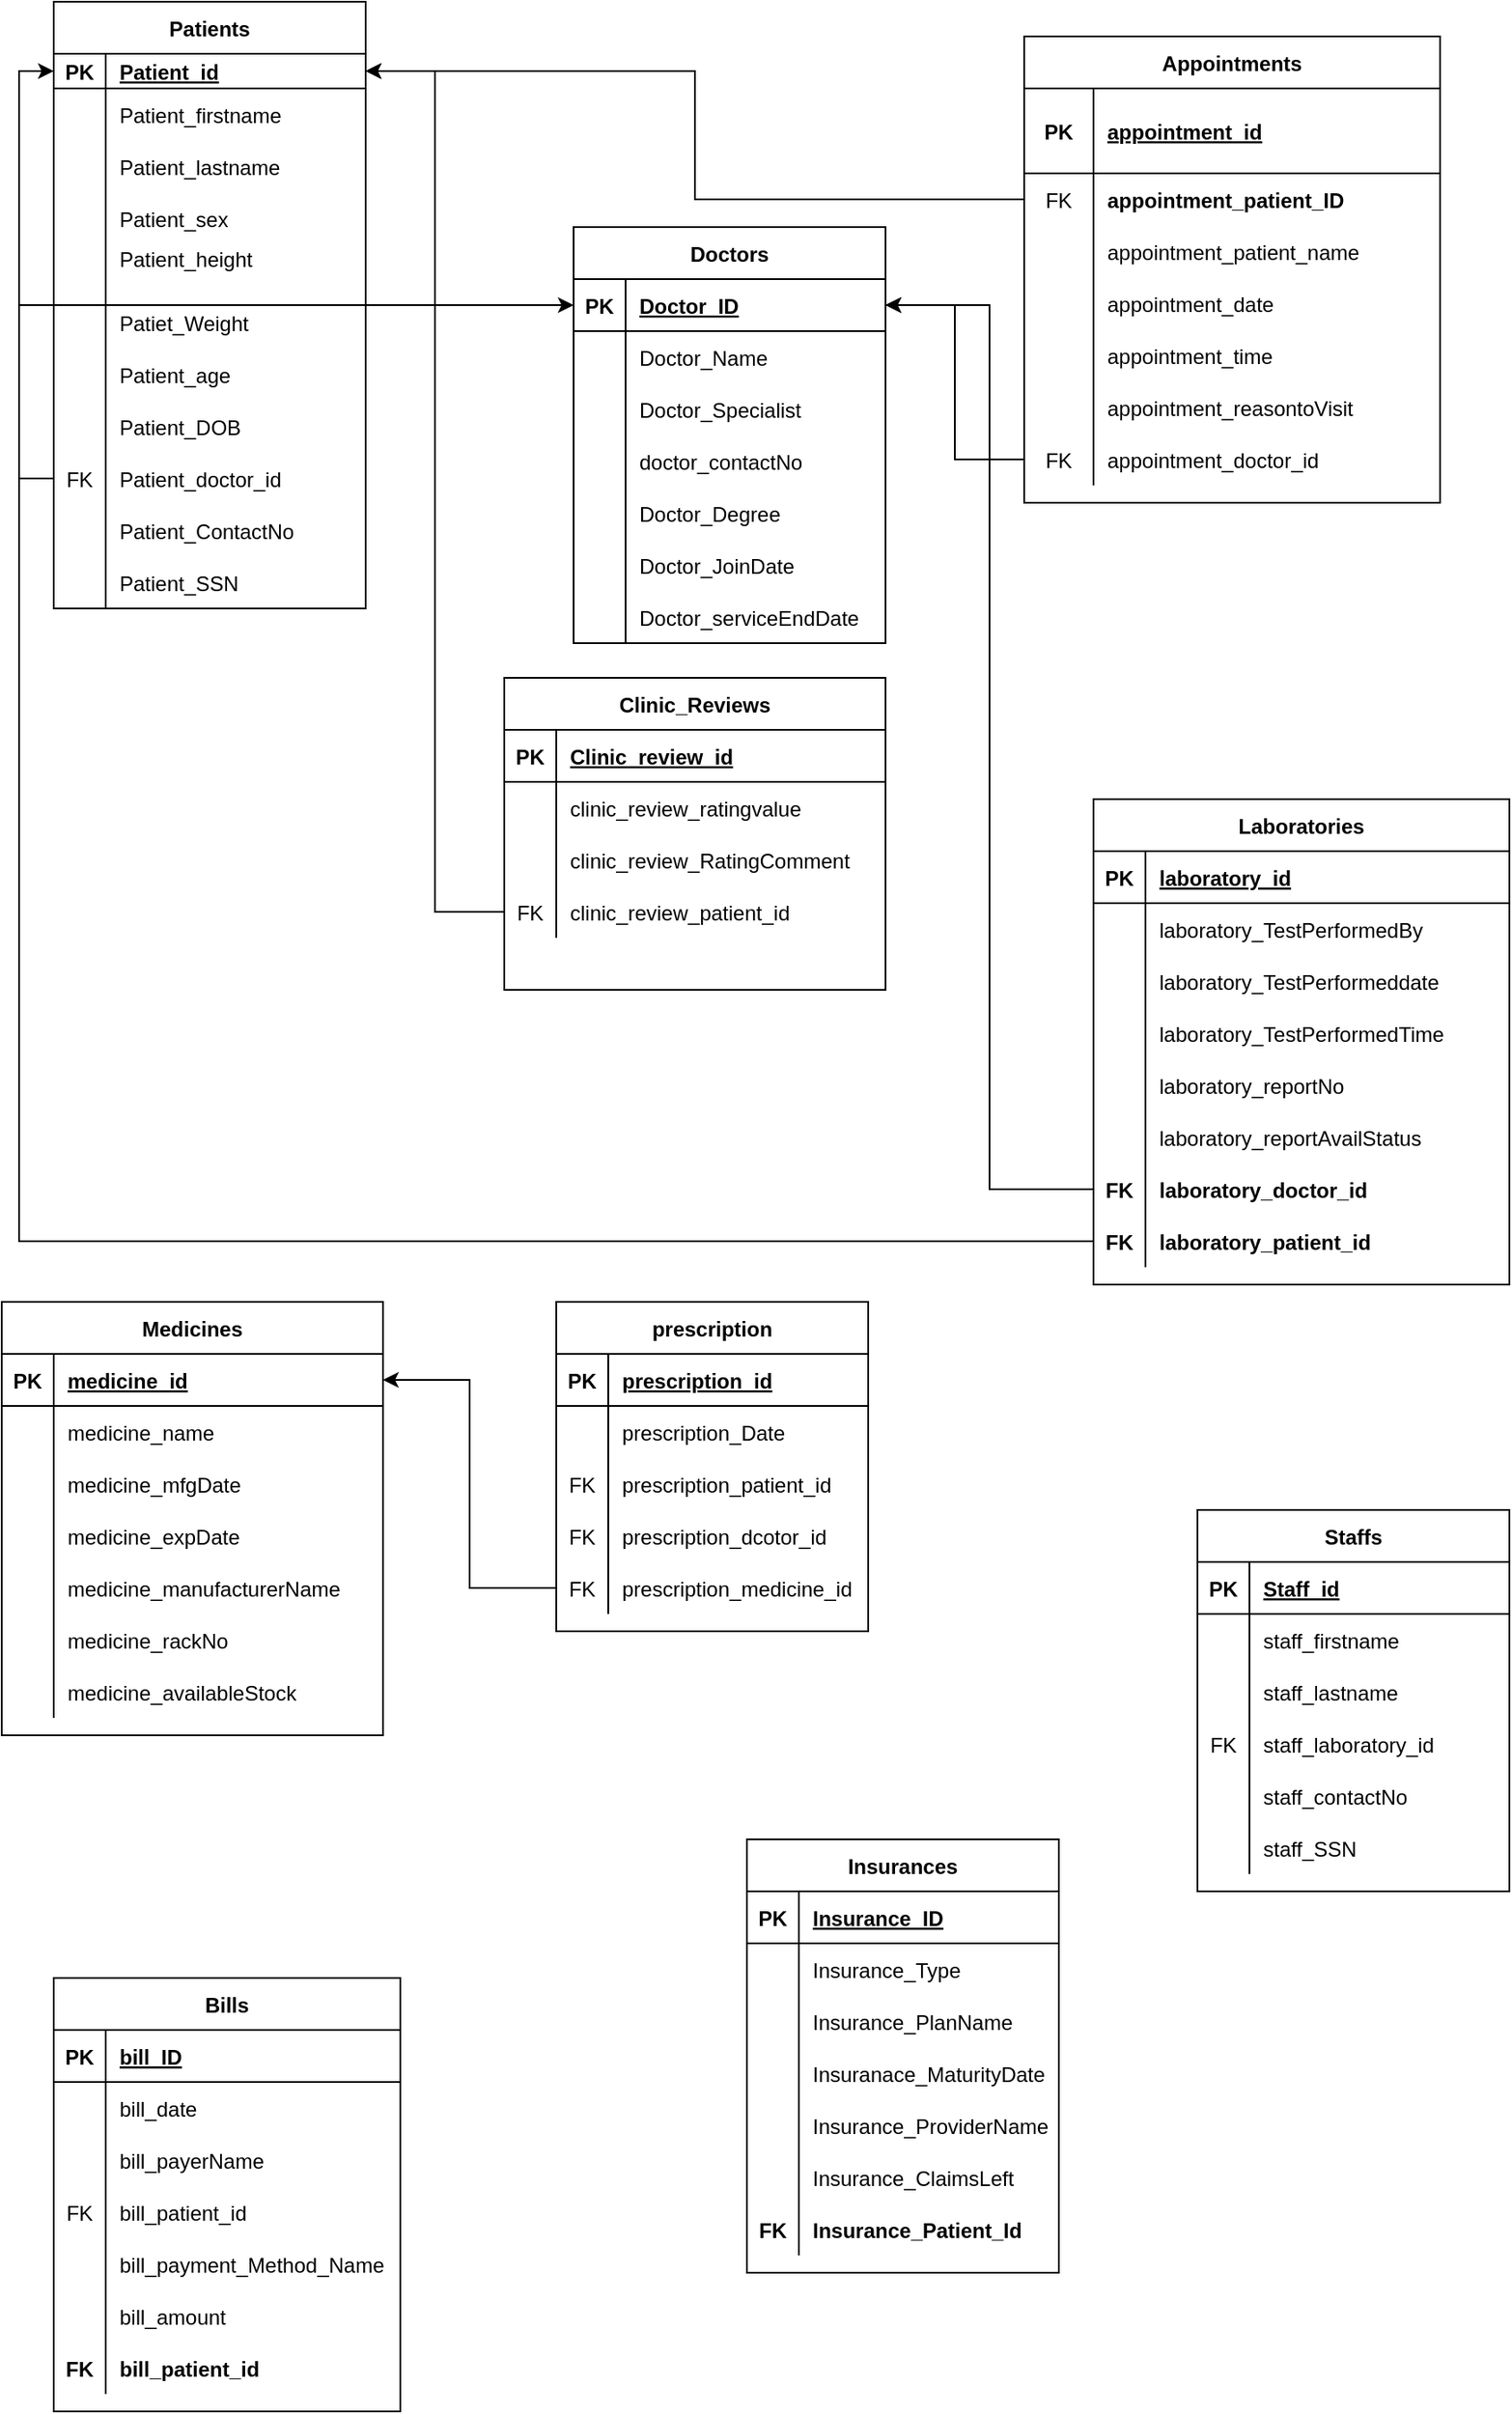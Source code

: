 <mxfile version="20.3.0" type="device"><diagram id="uqBFGo1HCGEQTsSXI0a7" name="Page-1"><mxGraphModel dx="1775" dy="1714" grid="1" gridSize="10" guides="1" tooltips="1" connect="1" arrows="1" fold="1" page="1" pageScale="1" pageWidth="850" pageHeight="1100" math="0" shadow="0"><root><mxCell id="0"/><mxCell id="1" parent="0"/><mxCell id="elf1dnCJ8FcLb8GI0x76-14" value="Patients" style="shape=table;startSize=30;container=1;collapsible=1;childLayout=tableLayout;fixedRows=1;rowLines=0;fontStyle=1;align=center;resizeLast=1;" parent="1" vertex="1"><mxGeometry x="-230" y="-1080" width="180" height="350" as="geometry"/></mxCell><mxCell id="elf1dnCJ8FcLb8GI0x76-15" value="" style="shape=tableRow;horizontal=0;startSize=0;swimlaneHead=0;swimlaneBody=0;fillColor=none;collapsible=0;dropTarget=0;points=[[0,0.5],[1,0.5]];portConstraint=eastwest;top=0;left=0;right=0;bottom=1;" parent="elf1dnCJ8FcLb8GI0x76-14" vertex="1"><mxGeometry y="30" width="180" height="20" as="geometry"/></mxCell><mxCell id="elf1dnCJ8FcLb8GI0x76-16" value="PK" style="shape=partialRectangle;connectable=0;fillColor=none;top=0;left=0;bottom=0;right=0;fontStyle=1;overflow=hidden;" parent="elf1dnCJ8FcLb8GI0x76-15" vertex="1"><mxGeometry width="30" height="20" as="geometry"><mxRectangle width="30" height="20" as="alternateBounds"/></mxGeometry></mxCell><mxCell id="elf1dnCJ8FcLb8GI0x76-17" value="Patient_id" style="shape=partialRectangle;connectable=0;fillColor=none;top=0;left=0;bottom=0;right=0;align=left;spacingLeft=6;fontStyle=5;overflow=hidden;" parent="elf1dnCJ8FcLb8GI0x76-15" vertex="1"><mxGeometry x="30" width="150" height="20" as="geometry"><mxRectangle width="150" height="20" as="alternateBounds"/></mxGeometry></mxCell><mxCell id="elf1dnCJ8FcLb8GI0x76-18" value="" style="shape=tableRow;horizontal=0;startSize=0;swimlaneHead=0;swimlaneBody=0;fillColor=none;collapsible=0;dropTarget=0;points=[[0,0.5],[1,0.5]];portConstraint=eastwest;top=0;left=0;right=0;bottom=0;" parent="elf1dnCJ8FcLb8GI0x76-14" vertex="1"><mxGeometry y="50" width="180" height="30" as="geometry"/></mxCell><mxCell id="elf1dnCJ8FcLb8GI0x76-19" value="" style="shape=partialRectangle;connectable=0;fillColor=none;top=0;left=0;bottom=0;right=0;editable=1;overflow=hidden;" parent="elf1dnCJ8FcLb8GI0x76-18" vertex="1"><mxGeometry width="30" height="30" as="geometry"><mxRectangle width="30" height="30" as="alternateBounds"/></mxGeometry></mxCell><mxCell id="elf1dnCJ8FcLb8GI0x76-20" value="Patient_firstname" style="shape=partialRectangle;connectable=0;fillColor=none;top=0;left=0;bottom=0;right=0;align=left;spacingLeft=6;overflow=hidden;" parent="elf1dnCJ8FcLb8GI0x76-18" vertex="1"><mxGeometry x="30" width="150" height="30" as="geometry"><mxRectangle width="150" height="30" as="alternateBounds"/></mxGeometry></mxCell><mxCell id="elf1dnCJ8FcLb8GI0x76-21" value="" style="shape=tableRow;horizontal=0;startSize=0;swimlaneHead=0;swimlaneBody=0;fillColor=none;collapsible=0;dropTarget=0;points=[[0,0.5],[1,0.5]];portConstraint=eastwest;top=0;left=0;right=0;bottom=0;" parent="elf1dnCJ8FcLb8GI0x76-14" vertex="1"><mxGeometry y="80" width="180" height="30" as="geometry"/></mxCell><mxCell id="elf1dnCJ8FcLb8GI0x76-22" value="" style="shape=partialRectangle;connectable=0;fillColor=none;top=0;left=0;bottom=0;right=0;editable=1;overflow=hidden;" parent="elf1dnCJ8FcLb8GI0x76-21" vertex="1"><mxGeometry width="30" height="30" as="geometry"><mxRectangle width="30" height="30" as="alternateBounds"/></mxGeometry></mxCell><mxCell id="elf1dnCJ8FcLb8GI0x76-23" value="Patient_lastname" style="shape=partialRectangle;connectable=0;fillColor=none;top=0;left=0;bottom=0;right=0;align=left;spacingLeft=6;overflow=hidden;" parent="elf1dnCJ8FcLb8GI0x76-21" vertex="1"><mxGeometry x="30" width="150" height="30" as="geometry"><mxRectangle width="150" height="30" as="alternateBounds"/></mxGeometry></mxCell><mxCell id="elf1dnCJ8FcLb8GI0x76-24" value="" style="shape=tableRow;horizontal=0;startSize=0;swimlaneHead=0;swimlaneBody=0;fillColor=none;collapsible=0;dropTarget=0;points=[[0,0.5],[1,0.5]];portConstraint=eastwest;top=0;left=0;right=0;bottom=0;" parent="elf1dnCJ8FcLb8GI0x76-14" vertex="1"><mxGeometry y="110" width="180" height="30" as="geometry"/></mxCell><mxCell id="elf1dnCJ8FcLb8GI0x76-25" value="" style="shape=partialRectangle;connectable=0;fillColor=none;top=0;left=0;bottom=0;right=0;editable=1;overflow=hidden;" parent="elf1dnCJ8FcLb8GI0x76-24" vertex="1"><mxGeometry width="30" height="30" as="geometry"><mxRectangle width="30" height="30" as="alternateBounds"/></mxGeometry></mxCell><mxCell id="elf1dnCJ8FcLb8GI0x76-26" value="Patient_sex" style="shape=partialRectangle;connectable=0;fillColor=none;top=0;left=0;bottom=0;right=0;align=left;spacingLeft=6;overflow=hidden;" parent="elf1dnCJ8FcLb8GI0x76-24" vertex="1"><mxGeometry x="30" width="150" height="30" as="geometry"><mxRectangle width="150" height="30" as="alternateBounds"/></mxGeometry></mxCell><mxCell id="elf1dnCJ8FcLb8GI0x76-80" style="shape=tableRow;horizontal=0;startSize=0;swimlaneHead=0;swimlaneBody=0;fillColor=none;collapsible=0;dropTarget=0;points=[[0,0.5],[1,0.5]];portConstraint=eastwest;top=0;left=0;right=0;bottom=0;" parent="elf1dnCJ8FcLb8GI0x76-14" vertex="1"><mxGeometry y="140" width="180" height="30" as="geometry"/></mxCell><mxCell id="elf1dnCJ8FcLb8GI0x76-81" style="shape=partialRectangle;connectable=0;fillColor=none;top=0;left=0;bottom=0;right=0;editable=1;overflow=hidden;" parent="elf1dnCJ8FcLb8GI0x76-80" vertex="1"><mxGeometry width="30" height="30" as="geometry"><mxRectangle width="30" height="30" as="alternateBounds"/></mxGeometry></mxCell><mxCell id="elf1dnCJ8FcLb8GI0x76-82" value="Patient_height&#10;" style="shape=partialRectangle;connectable=0;fillColor=none;top=0;left=0;bottom=0;right=0;align=left;spacingLeft=6;overflow=hidden;" parent="elf1dnCJ8FcLb8GI0x76-80" vertex="1"><mxGeometry x="30" width="150" height="30" as="geometry"><mxRectangle width="150" height="30" as="alternateBounds"/></mxGeometry></mxCell><mxCell id="elf1dnCJ8FcLb8GI0x76-83" style="shape=tableRow;horizontal=0;startSize=0;swimlaneHead=0;swimlaneBody=0;fillColor=none;collapsible=0;dropTarget=0;points=[[0,0.5],[1,0.5]];portConstraint=eastwest;top=0;left=0;right=0;bottom=0;" parent="elf1dnCJ8FcLb8GI0x76-14" vertex="1"><mxGeometry y="170" width="180" height="30" as="geometry"/></mxCell><mxCell id="elf1dnCJ8FcLb8GI0x76-84" style="shape=partialRectangle;connectable=0;fillColor=none;top=0;left=0;bottom=0;right=0;editable=1;overflow=hidden;" parent="elf1dnCJ8FcLb8GI0x76-83" vertex="1"><mxGeometry width="30" height="30" as="geometry"><mxRectangle width="30" height="30" as="alternateBounds"/></mxGeometry></mxCell><mxCell id="elf1dnCJ8FcLb8GI0x76-85" value="Patiet_Weight" style="shape=partialRectangle;connectable=0;fillColor=none;top=0;left=0;bottom=0;right=0;align=left;spacingLeft=6;overflow=hidden;" parent="elf1dnCJ8FcLb8GI0x76-83" vertex="1"><mxGeometry x="30" width="150" height="30" as="geometry"><mxRectangle width="150" height="30" as="alternateBounds"/></mxGeometry></mxCell><mxCell id="elf1dnCJ8FcLb8GI0x76-86" style="shape=tableRow;horizontal=0;startSize=0;swimlaneHead=0;swimlaneBody=0;fillColor=none;collapsible=0;dropTarget=0;points=[[0,0.5],[1,0.5]];portConstraint=eastwest;top=0;left=0;right=0;bottom=0;" parent="elf1dnCJ8FcLb8GI0x76-14" vertex="1"><mxGeometry y="200" width="180" height="30" as="geometry"/></mxCell><mxCell id="elf1dnCJ8FcLb8GI0x76-87" style="shape=partialRectangle;connectable=0;fillColor=none;top=0;left=0;bottom=0;right=0;editable=1;overflow=hidden;" parent="elf1dnCJ8FcLb8GI0x76-86" vertex="1"><mxGeometry width="30" height="30" as="geometry"><mxRectangle width="30" height="30" as="alternateBounds"/></mxGeometry></mxCell><mxCell id="elf1dnCJ8FcLb8GI0x76-88" value="Patient_age" style="shape=partialRectangle;connectable=0;fillColor=none;top=0;left=0;bottom=0;right=0;align=left;spacingLeft=6;overflow=hidden;" parent="elf1dnCJ8FcLb8GI0x76-86" vertex="1"><mxGeometry x="30" width="150" height="30" as="geometry"><mxRectangle width="150" height="30" as="alternateBounds"/></mxGeometry></mxCell><mxCell id="elf1dnCJ8FcLb8GI0x76-89" style="shape=tableRow;horizontal=0;startSize=0;swimlaneHead=0;swimlaneBody=0;fillColor=none;collapsible=0;dropTarget=0;points=[[0,0.5],[1,0.5]];portConstraint=eastwest;top=0;left=0;right=0;bottom=0;" parent="elf1dnCJ8FcLb8GI0x76-14" vertex="1"><mxGeometry y="230" width="180" height="30" as="geometry"/></mxCell><mxCell id="elf1dnCJ8FcLb8GI0x76-90" style="shape=partialRectangle;connectable=0;fillColor=none;top=0;left=0;bottom=0;right=0;editable=1;overflow=hidden;" parent="elf1dnCJ8FcLb8GI0x76-89" vertex="1"><mxGeometry width="30" height="30" as="geometry"><mxRectangle width="30" height="30" as="alternateBounds"/></mxGeometry></mxCell><mxCell id="elf1dnCJ8FcLb8GI0x76-91" value="Patient_DOB" style="shape=partialRectangle;connectable=0;fillColor=none;top=0;left=0;bottom=0;right=0;align=left;spacingLeft=6;overflow=hidden;" parent="elf1dnCJ8FcLb8GI0x76-89" vertex="1"><mxGeometry x="30" width="150" height="30" as="geometry"><mxRectangle width="150" height="30" as="alternateBounds"/></mxGeometry></mxCell><mxCell id="elf1dnCJ8FcLb8GI0x76-92" style="shape=tableRow;horizontal=0;startSize=0;swimlaneHead=0;swimlaneBody=0;fillColor=none;collapsible=0;dropTarget=0;points=[[0,0.5],[1,0.5]];portConstraint=eastwest;top=0;left=0;right=0;bottom=0;" parent="elf1dnCJ8FcLb8GI0x76-14" vertex="1"><mxGeometry y="260" width="180" height="30" as="geometry"/></mxCell><mxCell id="elf1dnCJ8FcLb8GI0x76-93" value="FK" style="shape=partialRectangle;connectable=0;fillColor=none;top=0;left=0;bottom=0;right=0;editable=1;overflow=hidden;" parent="elf1dnCJ8FcLb8GI0x76-92" vertex="1"><mxGeometry width="30" height="30" as="geometry"><mxRectangle width="30" height="30" as="alternateBounds"/></mxGeometry></mxCell><mxCell id="elf1dnCJ8FcLb8GI0x76-94" value="Patient_doctor_id" style="shape=partialRectangle;connectable=0;fillColor=none;top=0;left=0;bottom=0;right=0;align=left;spacingLeft=6;overflow=hidden;" parent="elf1dnCJ8FcLb8GI0x76-92" vertex="1"><mxGeometry x="30" width="150" height="30" as="geometry"><mxRectangle width="150" height="30" as="alternateBounds"/></mxGeometry></mxCell><mxCell id="elf1dnCJ8FcLb8GI0x76-95" style="shape=tableRow;horizontal=0;startSize=0;swimlaneHead=0;swimlaneBody=0;fillColor=none;collapsible=0;dropTarget=0;points=[[0,0.5],[1,0.5]];portConstraint=eastwest;top=0;left=0;right=0;bottom=0;" parent="elf1dnCJ8FcLb8GI0x76-14" vertex="1"><mxGeometry y="290" width="180" height="30" as="geometry"/></mxCell><mxCell id="elf1dnCJ8FcLb8GI0x76-96" style="shape=partialRectangle;connectable=0;fillColor=none;top=0;left=0;bottom=0;right=0;editable=1;overflow=hidden;" parent="elf1dnCJ8FcLb8GI0x76-95" vertex="1"><mxGeometry width="30" height="30" as="geometry"><mxRectangle width="30" height="30" as="alternateBounds"/></mxGeometry></mxCell><mxCell id="elf1dnCJ8FcLb8GI0x76-97" value="Patient_ContactNo" style="shape=partialRectangle;connectable=0;fillColor=none;top=0;left=0;bottom=0;right=0;align=left;spacingLeft=6;overflow=hidden;" parent="elf1dnCJ8FcLb8GI0x76-95" vertex="1"><mxGeometry x="30" width="150" height="30" as="geometry"><mxRectangle width="150" height="30" as="alternateBounds"/></mxGeometry></mxCell><mxCell id="elf1dnCJ8FcLb8GI0x76-98" style="shape=tableRow;horizontal=0;startSize=0;swimlaneHead=0;swimlaneBody=0;fillColor=none;collapsible=0;dropTarget=0;points=[[0,0.5],[1,0.5]];portConstraint=eastwest;top=0;left=0;right=0;bottom=0;" parent="elf1dnCJ8FcLb8GI0x76-14" vertex="1"><mxGeometry y="320" width="180" height="30" as="geometry"/></mxCell><mxCell id="elf1dnCJ8FcLb8GI0x76-99" style="shape=partialRectangle;connectable=0;fillColor=none;top=0;left=0;bottom=0;right=0;editable=1;overflow=hidden;" parent="elf1dnCJ8FcLb8GI0x76-98" vertex="1"><mxGeometry width="30" height="30" as="geometry"><mxRectangle width="30" height="30" as="alternateBounds"/></mxGeometry></mxCell><mxCell id="elf1dnCJ8FcLb8GI0x76-100" value="Patient_SSN" style="shape=partialRectangle;connectable=0;fillColor=none;top=0;left=0;bottom=0;right=0;align=left;spacingLeft=6;overflow=hidden;" parent="elf1dnCJ8FcLb8GI0x76-98" vertex="1"><mxGeometry x="30" width="150" height="30" as="geometry"><mxRectangle width="150" height="30" as="alternateBounds"/></mxGeometry></mxCell><mxCell id="elf1dnCJ8FcLb8GI0x76-119" value="Doctors" style="shape=table;startSize=30;container=1;collapsible=1;childLayout=tableLayout;fixedRows=1;rowLines=0;fontStyle=1;align=center;resizeLast=1;" parent="1" vertex="1"><mxGeometry x="70" y="-950" width="180" height="240" as="geometry"/></mxCell><mxCell id="elf1dnCJ8FcLb8GI0x76-120" value="" style="shape=tableRow;horizontal=0;startSize=0;swimlaneHead=0;swimlaneBody=0;fillColor=none;collapsible=0;dropTarget=0;points=[[0,0.5],[1,0.5]];portConstraint=eastwest;top=0;left=0;right=0;bottom=1;" parent="elf1dnCJ8FcLb8GI0x76-119" vertex="1"><mxGeometry y="30" width="180" height="30" as="geometry"/></mxCell><mxCell id="elf1dnCJ8FcLb8GI0x76-121" value="PK" style="shape=partialRectangle;connectable=0;fillColor=none;top=0;left=0;bottom=0;right=0;fontStyle=1;overflow=hidden;" parent="elf1dnCJ8FcLb8GI0x76-120" vertex="1"><mxGeometry width="30" height="30" as="geometry"><mxRectangle width="30" height="30" as="alternateBounds"/></mxGeometry></mxCell><mxCell id="elf1dnCJ8FcLb8GI0x76-122" value="Doctor_ID" style="shape=partialRectangle;connectable=0;fillColor=none;top=0;left=0;bottom=0;right=0;align=left;spacingLeft=6;fontStyle=5;overflow=hidden;" parent="elf1dnCJ8FcLb8GI0x76-120" vertex="1"><mxGeometry x="30" width="150" height="30" as="geometry"><mxRectangle width="150" height="30" as="alternateBounds"/></mxGeometry></mxCell><mxCell id="elf1dnCJ8FcLb8GI0x76-123" value="" style="shape=tableRow;horizontal=0;startSize=0;swimlaneHead=0;swimlaneBody=0;fillColor=none;collapsible=0;dropTarget=0;points=[[0,0.5],[1,0.5]];portConstraint=eastwest;top=0;left=0;right=0;bottom=0;" parent="elf1dnCJ8FcLb8GI0x76-119" vertex="1"><mxGeometry y="60" width="180" height="30" as="geometry"/></mxCell><mxCell id="elf1dnCJ8FcLb8GI0x76-124" value="" style="shape=partialRectangle;connectable=0;fillColor=none;top=0;left=0;bottom=0;right=0;editable=1;overflow=hidden;" parent="elf1dnCJ8FcLb8GI0x76-123" vertex="1"><mxGeometry width="30" height="30" as="geometry"><mxRectangle width="30" height="30" as="alternateBounds"/></mxGeometry></mxCell><mxCell id="elf1dnCJ8FcLb8GI0x76-125" value="Doctor_Name" style="shape=partialRectangle;connectable=0;fillColor=none;top=0;left=0;bottom=0;right=0;align=left;spacingLeft=6;overflow=hidden;" parent="elf1dnCJ8FcLb8GI0x76-123" vertex="1"><mxGeometry x="30" width="150" height="30" as="geometry"><mxRectangle width="150" height="30" as="alternateBounds"/></mxGeometry></mxCell><mxCell id="elf1dnCJ8FcLb8GI0x76-126" value="" style="shape=tableRow;horizontal=0;startSize=0;swimlaneHead=0;swimlaneBody=0;fillColor=none;collapsible=0;dropTarget=0;points=[[0,0.5],[1,0.5]];portConstraint=eastwest;top=0;left=0;right=0;bottom=0;" parent="elf1dnCJ8FcLb8GI0x76-119" vertex="1"><mxGeometry y="90" width="180" height="30" as="geometry"/></mxCell><mxCell id="elf1dnCJ8FcLb8GI0x76-127" value="" style="shape=partialRectangle;connectable=0;fillColor=none;top=0;left=0;bottom=0;right=0;editable=1;overflow=hidden;" parent="elf1dnCJ8FcLb8GI0x76-126" vertex="1"><mxGeometry width="30" height="30" as="geometry"><mxRectangle width="30" height="30" as="alternateBounds"/></mxGeometry></mxCell><mxCell id="elf1dnCJ8FcLb8GI0x76-128" value="Doctor_Specialist" style="shape=partialRectangle;connectable=0;fillColor=none;top=0;left=0;bottom=0;right=0;align=left;spacingLeft=6;overflow=hidden;" parent="elf1dnCJ8FcLb8GI0x76-126" vertex="1"><mxGeometry x="30" width="150" height="30" as="geometry"><mxRectangle width="150" height="30" as="alternateBounds"/></mxGeometry></mxCell><mxCell id="elf1dnCJ8FcLb8GI0x76-129" value="" style="shape=tableRow;horizontal=0;startSize=0;swimlaneHead=0;swimlaneBody=0;fillColor=none;collapsible=0;dropTarget=0;points=[[0,0.5],[1,0.5]];portConstraint=eastwest;top=0;left=0;right=0;bottom=0;" parent="elf1dnCJ8FcLb8GI0x76-119" vertex="1"><mxGeometry y="120" width="180" height="30" as="geometry"/></mxCell><mxCell id="elf1dnCJ8FcLb8GI0x76-130" value="" style="shape=partialRectangle;connectable=0;fillColor=none;top=0;left=0;bottom=0;right=0;editable=1;overflow=hidden;" parent="elf1dnCJ8FcLb8GI0x76-129" vertex="1"><mxGeometry width="30" height="30" as="geometry"><mxRectangle width="30" height="30" as="alternateBounds"/></mxGeometry></mxCell><mxCell id="elf1dnCJ8FcLb8GI0x76-131" value="doctor_contactNo" style="shape=partialRectangle;connectable=0;fillColor=none;top=0;left=0;bottom=0;right=0;align=left;spacingLeft=6;overflow=hidden;" parent="elf1dnCJ8FcLb8GI0x76-129" vertex="1"><mxGeometry x="30" width="150" height="30" as="geometry"><mxRectangle width="150" height="30" as="alternateBounds"/></mxGeometry></mxCell><mxCell id="elf1dnCJ8FcLb8GI0x76-136" style="shape=tableRow;horizontal=0;startSize=0;swimlaneHead=0;swimlaneBody=0;fillColor=none;collapsible=0;dropTarget=0;points=[[0,0.5],[1,0.5]];portConstraint=eastwest;top=0;left=0;right=0;bottom=0;" parent="elf1dnCJ8FcLb8GI0x76-119" vertex="1"><mxGeometry y="150" width="180" height="30" as="geometry"/></mxCell><mxCell id="elf1dnCJ8FcLb8GI0x76-137" style="shape=partialRectangle;connectable=0;fillColor=none;top=0;left=0;bottom=0;right=0;editable=1;overflow=hidden;" parent="elf1dnCJ8FcLb8GI0x76-136" vertex="1"><mxGeometry width="30" height="30" as="geometry"><mxRectangle width="30" height="30" as="alternateBounds"/></mxGeometry></mxCell><mxCell id="elf1dnCJ8FcLb8GI0x76-138" value="Doctor_Degree" style="shape=partialRectangle;connectable=0;fillColor=none;top=0;left=0;bottom=0;right=0;align=left;spacingLeft=6;overflow=hidden;" parent="elf1dnCJ8FcLb8GI0x76-136" vertex="1"><mxGeometry x="30" width="150" height="30" as="geometry"><mxRectangle width="150" height="30" as="alternateBounds"/></mxGeometry></mxCell><mxCell id="elf1dnCJ8FcLb8GI0x76-139" style="shape=tableRow;horizontal=0;startSize=0;swimlaneHead=0;swimlaneBody=0;fillColor=none;collapsible=0;dropTarget=0;points=[[0,0.5],[1,0.5]];portConstraint=eastwest;top=0;left=0;right=0;bottom=0;" parent="elf1dnCJ8FcLb8GI0x76-119" vertex="1"><mxGeometry y="180" width="180" height="30" as="geometry"/></mxCell><mxCell id="elf1dnCJ8FcLb8GI0x76-140" style="shape=partialRectangle;connectable=0;fillColor=none;top=0;left=0;bottom=0;right=0;editable=1;overflow=hidden;" parent="elf1dnCJ8FcLb8GI0x76-139" vertex="1"><mxGeometry width="30" height="30" as="geometry"><mxRectangle width="30" height="30" as="alternateBounds"/></mxGeometry></mxCell><mxCell id="elf1dnCJ8FcLb8GI0x76-141" value="Doctor_JoinDate" style="shape=partialRectangle;connectable=0;fillColor=none;top=0;left=0;bottom=0;right=0;align=left;spacingLeft=6;overflow=hidden;" parent="elf1dnCJ8FcLb8GI0x76-139" vertex="1"><mxGeometry x="30" width="150" height="30" as="geometry"><mxRectangle width="150" height="30" as="alternateBounds"/></mxGeometry></mxCell><mxCell id="elf1dnCJ8FcLb8GI0x76-145" style="shape=tableRow;horizontal=0;startSize=0;swimlaneHead=0;swimlaneBody=0;fillColor=none;collapsible=0;dropTarget=0;points=[[0,0.5],[1,0.5]];portConstraint=eastwest;top=0;left=0;right=0;bottom=0;" parent="elf1dnCJ8FcLb8GI0x76-119" vertex="1"><mxGeometry y="210" width="180" height="30" as="geometry"/></mxCell><mxCell id="elf1dnCJ8FcLb8GI0x76-146" style="shape=partialRectangle;connectable=0;fillColor=none;top=0;left=0;bottom=0;right=0;editable=1;overflow=hidden;" parent="elf1dnCJ8FcLb8GI0x76-145" vertex="1"><mxGeometry width="30" height="30" as="geometry"><mxRectangle width="30" height="30" as="alternateBounds"/></mxGeometry></mxCell><mxCell id="elf1dnCJ8FcLb8GI0x76-147" value="Doctor_serviceEndDate" style="shape=partialRectangle;connectable=0;fillColor=none;top=0;left=0;bottom=0;right=0;align=left;spacingLeft=6;overflow=hidden;" parent="elf1dnCJ8FcLb8GI0x76-145" vertex="1"><mxGeometry x="30" width="150" height="30" as="geometry"><mxRectangle width="150" height="30" as="alternateBounds"/></mxGeometry></mxCell><mxCell id="elf1dnCJ8FcLb8GI0x76-160" value="Appointments" style="shape=table;startSize=30;container=1;collapsible=1;childLayout=tableLayout;fixedRows=1;rowLines=0;fontStyle=1;align=center;resizeLast=1;" parent="1" vertex="1"><mxGeometry x="330" y="-1060" width="240" height="269" as="geometry"/></mxCell><mxCell id="elf1dnCJ8FcLb8GI0x76-161" value="" style="shape=tableRow;horizontal=0;startSize=0;swimlaneHead=0;swimlaneBody=0;fillColor=none;collapsible=0;dropTarget=0;points=[[0,0.5],[1,0.5]];portConstraint=eastwest;top=0;left=0;right=0;bottom=1;" parent="elf1dnCJ8FcLb8GI0x76-160" vertex="1"><mxGeometry y="30" width="240" height="49" as="geometry"/></mxCell><mxCell id="elf1dnCJ8FcLb8GI0x76-162" value="PK" style="shape=partialRectangle;connectable=0;fillColor=none;top=0;left=0;bottom=0;right=0;fontStyle=1;overflow=hidden;" parent="elf1dnCJ8FcLb8GI0x76-161" vertex="1"><mxGeometry width="40" height="49" as="geometry"><mxRectangle width="40" height="49" as="alternateBounds"/></mxGeometry></mxCell><mxCell id="elf1dnCJ8FcLb8GI0x76-163" value="appointment_id" style="shape=partialRectangle;connectable=0;fillColor=none;top=0;left=0;bottom=0;right=0;align=left;spacingLeft=6;fontStyle=5;overflow=hidden;" parent="elf1dnCJ8FcLb8GI0x76-161" vertex="1"><mxGeometry x="40" width="200" height="49" as="geometry"><mxRectangle width="200" height="49" as="alternateBounds"/></mxGeometry></mxCell><mxCell id="elf1dnCJ8FcLb8GI0x76-164" value="" style="shape=tableRow;horizontal=0;startSize=0;swimlaneHead=0;swimlaneBody=0;fillColor=none;collapsible=0;dropTarget=0;points=[[0,0.5],[1,0.5]];portConstraint=eastwest;top=0;left=0;right=0;bottom=0;" parent="elf1dnCJ8FcLb8GI0x76-160" vertex="1"><mxGeometry y="79" width="240" height="30" as="geometry"/></mxCell><mxCell id="elf1dnCJ8FcLb8GI0x76-165" value="FK" style="shape=partialRectangle;connectable=0;fillColor=none;top=0;left=0;bottom=0;right=0;editable=1;overflow=hidden;" parent="elf1dnCJ8FcLb8GI0x76-164" vertex="1"><mxGeometry width="40" height="30" as="geometry"><mxRectangle width="40" height="30" as="alternateBounds"/></mxGeometry></mxCell><mxCell id="elf1dnCJ8FcLb8GI0x76-166" value="appointment_patient_ID" style="shape=partialRectangle;connectable=0;fillColor=none;top=0;left=0;bottom=0;right=0;align=left;spacingLeft=6;overflow=hidden;fontStyle=1" parent="elf1dnCJ8FcLb8GI0x76-164" vertex="1"><mxGeometry x="40" width="200" height="30" as="geometry"><mxRectangle width="200" height="30" as="alternateBounds"/></mxGeometry></mxCell><mxCell id="elf1dnCJ8FcLb8GI0x76-167" value="" style="shape=tableRow;horizontal=0;startSize=0;swimlaneHead=0;swimlaneBody=0;fillColor=none;collapsible=0;dropTarget=0;points=[[0,0.5],[1,0.5]];portConstraint=eastwest;top=0;left=0;right=0;bottom=0;" parent="elf1dnCJ8FcLb8GI0x76-160" vertex="1"><mxGeometry y="109" width="240" height="30" as="geometry"/></mxCell><mxCell id="elf1dnCJ8FcLb8GI0x76-168" value="" style="shape=partialRectangle;connectable=0;fillColor=none;top=0;left=0;bottom=0;right=0;editable=1;overflow=hidden;" parent="elf1dnCJ8FcLb8GI0x76-167" vertex="1"><mxGeometry width="40" height="30" as="geometry"><mxRectangle width="40" height="30" as="alternateBounds"/></mxGeometry></mxCell><mxCell id="elf1dnCJ8FcLb8GI0x76-169" value="appointment_patient_name" style="shape=partialRectangle;connectable=0;fillColor=none;top=0;left=0;bottom=0;right=0;align=left;spacingLeft=6;overflow=hidden;" parent="elf1dnCJ8FcLb8GI0x76-167" vertex="1"><mxGeometry x="40" width="200" height="30" as="geometry"><mxRectangle width="200" height="30" as="alternateBounds"/></mxGeometry></mxCell><mxCell id="elf1dnCJ8FcLb8GI0x76-170" value="" style="shape=tableRow;horizontal=0;startSize=0;swimlaneHead=0;swimlaneBody=0;fillColor=none;collapsible=0;dropTarget=0;points=[[0,0.5],[1,0.5]];portConstraint=eastwest;top=0;left=0;right=0;bottom=0;" parent="elf1dnCJ8FcLb8GI0x76-160" vertex="1"><mxGeometry y="139" width="240" height="30" as="geometry"/></mxCell><mxCell id="elf1dnCJ8FcLb8GI0x76-171" value="" style="shape=partialRectangle;connectable=0;fillColor=none;top=0;left=0;bottom=0;right=0;editable=1;overflow=hidden;" parent="elf1dnCJ8FcLb8GI0x76-170" vertex="1"><mxGeometry width="40" height="30" as="geometry"><mxRectangle width="40" height="30" as="alternateBounds"/></mxGeometry></mxCell><mxCell id="elf1dnCJ8FcLb8GI0x76-172" value="appointment_date" style="shape=partialRectangle;connectable=0;fillColor=none;top=0;left=0;bottom=0;right=0;align=left;spacingLeft=6;overflow=hidden;" parent="elf1dnCJ8FcLb8GI0x76-170" vertex="1"><mxGeometry x="40" width="200" height="30" as="geometry"><mxRectangle width="200" height="30" as="alternateBounds"/></mxGeometry></mxCell><mxCell id="elf1dnCJ8FcLb8GI0x76-178" style="shape=tableRow;horizontal=0;startSize=0;swimlaneHead=0;swimlaneBody=0;fillColor=none;collapsible=0;dropTarget=0;points=[[0,0.5],[1,0.5]];portConstraint=eastwest;top=0;left=0;right=0;bottom=0;" parent="elf1dnCJ8FcLb8GI0x76-160" vertex="1"><mxGeometry y="169" width="240" height="30" as="geometry"/></mxCell><mxCell id="elf1dnCJ8FcLb8GI0x76-179" style="shape=partialRectangle;connectable=0;fillColor=none;top=0;left=0;bottom=0;right=0;editable=1;overflow=hidden;" parent="elf1dnCJ8FcLb8GI0x76-178" vertex="1"><mxGeometry width="40" height="30" as="geometry"><mxRectangle width="40" height="30" as="alternateBounds"/></mxGeometry></mxCell><mxCell id="elf1dnCJ8FcLb8GI0x76-180" value="appointment_time" style="shape=partialRectangle;connectable=0;fillColor=none;top=0;left=0;bottom=0;right=0;align=left;spacingLeft=6;overflow=hidden;" parent="elf1dnCJ8FcLb8GI0x76-178" vertex="1"><mxGeometry x="40" width="200" height="30" as="geometry"><mxRectangle width="200" height="30" as="alternateBounds"/></mxGeometry></mxCell><mxCell id="elf1dnCJ8FcLb8GI0x76-175" style="shape=tableRow;horizontal=0;startSize=0;swimlaneHead=0;swimlaneBody=0;fillColor=none;collapsible=0;dropTarget=0;points=[[0,0.5],[1,0.5]];portConstraint=eastwest;top=0;left=0;right=0;bottom=0;" parent="elf1dnCJ8FcLb8GI0x76-160" vertex="1"><mxGeometry y="199" width="240" height="30" as="geometry"/></mxCell><mxCell id="elf1dnCJ8FcLb8GI0x76-176" style="shape=partialRectangle;connectable=0;fillColor=none;top=0;left=0;bottom=0;right=0;editable=1;overflow=hidden;" parent="elf1dnCJ8FcLb8GI0x76-175" vertex="1"><mxGeometry width="40" height="30" as="geometry"><mxRectangle width="40" height="30" as="alternateBounds"/></mxGeometry></mxCell><mxCell id="elf1dnCJ8FcLb8GI0x76-177" value="appointment_reasontoVisit" style="shape=partialRectangle;connectable=0;fillColor=none;top=0;left=0;bottom=0;right=0;align=left;spacingLeft=6;overflow=hidden;" parent="elf1dnCJ8FcLb8GI0x76-175" vertex="1"><mxGeometry x="40" width="200" height="30" as="geometry"><mxRectangle width="200" height="30" as="alternateBounds"/></mxGeometry></mxCell><mxCell id="elf1dnCJ8FcLb8GI0x76-194" style="shape=tableRow;horizontal=0;startSize=0;swimlaneHead=0;swimlaneBody=0;fillColor=none;collapsible=0;dropTarget=0;points=[[0,0.5],[1,0.5]];portConstraint=eastwest;top=0;left=0;right=0;bottom=0;" parent="elf1dnCJ8FcLb8GI0x76-160" vertex="1"><mxGeometry y="229" width="240" height="30" as="geometry"/></mxCell><mxCell id="elf1dnCJ8FcLb8GI0x76-195" value="FK" style="shape=partialRectangle;connectable=0;fillColor=none;top=0;left=0;bottom=0;right=0;editable=1;overflow=hidden;" parent="elf1dnCJ8FcLb8GI0x76-194" vertex="1"><mxGeometry width="40" height="30" as="geometry"><mxRectangle width="40" height="30" as="alternateBounds"/></mxGeometry></mxCell><mxCell id="elf1dnCJ8FcLb8GI0x76-196" value="appointment_doctor_id" style="shape=partialRectangle;connectable=0;fillColor=none;top=0;left=0;bottom=0;right=0;align=left;spacingLeft=6;overflow=hidden;" parent="elf1dnCJ8FcLb8GI0x76-194" vertex="1"><mxGeometry x="40" width="200" height="30" as="geometry"><mxRectangle width="200" height="30" as="alternateBounds"/></mxGeometry></mxCell><mxCell id="elf1dnCJ8FcLb8GI0x76-181" value="Medicines" style="shape=table;startSize=30;container=1;collapsible=1;childLayout=tableLayout;fixedRows=1;rowLines=0;fontStyle=1;align=center;resizeLast=1;" parent="1" vertex="1"><mxGeometry x="-260" y="-330" width="220" height="250" as="geometry"/></mxCell><mxCell id="elf1dnCJ8FcLb8GI0x76-182" value="" style="shape=tableRow;horizontal=0;startSize=0;swimlaneHead=0;swimlaneBody=0;fillColor=none;collapsible=0;dropTarget=0;points=[[0,0.5],[1,0.5]];portConstraint=eastwest;top=0;left=0;right=0;bottom=1;" parent="elf1dnCJ8FcLb8GI0x76-181" vertex="1"><mxGeometry y="30" width="220" height="30" as="geometry"/></mxCell><mxCell id="elf1dnCJ8FcLb8GI0x76-183" value="PK" style="shape=partialRectangle;connectable=0;fillColor=none;top=0;left=0;bottom=0;right=0;fontStyle=1;overflow=hidden;" parent="elf1dnCJ8FcLb8GI0x76-182" vertex="1"><mxGeometry width="30" height="30" as="geometry"><mxRectangle width="30" height="30" as="alternateBounds"/></mxGeometry></mxCell><mxCell id="elf1dnCJ8FcLb8GI0x76-184" value="medicine_id" style="shape=partialRectangle;connectable=0;fillColor=none;top=0;left=0;bottom=0;right=0;align=left;spacingLeft=6;fontStyle=5;overflow=hidden;" parent="elf1dnCJ8FcLb8GI0x76-182" vertex="1"><mxGeometry x="30" width="190" height="30" as="geometry"><mxRectangle width="190" height="30" as="alternateBounds"/></mxGeometry></mxCell><mxCell id="elf1dnCJ8FcLb8GI0x76-185" value="" style="shape=tableRow;horizontal=0;startSize=0;swimlaneHead=0;swimlaneBody=0;fillColor=none;collapsible=0;dropTarget=0;points=[[0,0.5],[1,0.5]];portConstraint=eastwest;top=0;left=0;right=0;bottom=0;" parent="elf1dnCJ8FcLb8GI0x76-181" vertex="1"><mxGeometry y="60" width="220" height="30" as="geometry"/></mxCell><mxCell id="elf1dnCJ8FcLb8GI0x76-186" value="" style="shape=partialRectangle;connectable=0;fillColor=none;top=0;left=0;bottom=0;right=0;editable=1;overflow=hidden;" parent="elf1dnCJ8FcLb8GI0x76-185" vertex="1"><mxGeometry width="30" height="30" as="geometry"><mxRectangle width="30" height="30" as="alternateBounds"/></mxGeometry></mxCell><mxCell id="elf1dnCJ8FcLb8GI0x76-187" value="medicine_name" style="shape=partialRectangle;connectable=0;fillColor=none;top=0;left=0;bottom=0;right=0;align=left;spacingLeft=6;overflow=hidden;" parent="elf1dnCJ8FcLb8GI0x76-185" vertex="1"><mxGeometry x="30" width="190" height="30" as="geometry"><mxRectangle width="190" height="30" as="alternateBounds"/></mxGeometry></mxCell><mxCell id="elf1dnCJ8FcLb8GI0x76-188" value="" style="shape=tableRow;horizontal=0;startSize=0;swimlaneHead=0;swimlaneBody=0;fillColor=none;collapsible=0;dropTarget=0;points=[[0,0.5],[1,0.5]];portConstraint=eastwest;top=0;left=0;right=0;bottom=0;" parent="elf1dnCJ8FcLb8GI0x76-181" vertex="1"><mxGeometry y="90" width="220" height="30" as="geometry"/></mxCell><mxCell id="elf1dnCJ8FcLb8GI0x76-189" value="" style="shape=partialRectangle;connectable=0;fillColor=none;top=0;left=0;bottom=0;right=0;editable=1;overflow=hidden;" parent="elf1dnCJ8FcLb8GI0x76-188" vertex="1"><mxGeometry width="30" height="30" as="geometry"><mxRectangle width="30" height="30" as="alternateBounds"/></mxGeometry></mxCell><mxCell id="elf1dnCJ8FcLb8GI0x76-190" value="medicine_mfgDate" style="shape=partialRectangle;connectable=0;fillColor=none;top=0;left=0;bottom=0;right=0;align=left;spacingLeft=6;overflow=hidden;" parent="elf1dnCJ8FcLb8GI0x76-188" vertex="1"><mxGeometry x="30" width="190" height="30" as="geometry"><mxRectangle width="190" height="30" as="alternateBounds"/></mxGeometry></mxCell><mxCell id="elf1dnCJ8FcLb8GI0x76-191" value="" style="shape=tableRow;horizontal=0;startSize=0;swimlaneHead=0;swimlaneBody=0;fillColor=none;collapsible=0;dropTarget=0;points=[[0,0.5],[1,0.5]];portConstraint=eastwest;top=0;left=0;right=0;bottom=0;" parent="elf1dnCJ8FcLb8GI0x76-181" vertex="1"><mxGeometry y="120" width="220" height="30" as="geometry"/></mxCell><mxCell id="elf1dnCJ8FcLb8GI0x76-192" value="" style="shape=partialRectangle;connectable=0;fillColor=none;top=0;left=0;bottom=0;right=0;editable=1;overflow=hidden;" parent="elf1dnCJ8FcLb8GI0x76-191" vertex="1"><mxGeometry width="30" height="30" as="geometry"><mxRectangle width="30" height="30" as="alternateBounds"/></mxGeometry></mxCell><mxCell id="elf1dnCJ8FcLb8GI0x76-193" value="medicine_expDate" style="shape=partialRectangle;connectable=0;fillColor=none;top=0;left=0;bottom=0;right=0;align=left;spacingLeft=6;overflow=hidden;" parent="elf1dnCJ8FcLb8GI0x76-191" vertex="1"><mxGeometry x="30" width="190" height="30" as="geometry"><mxRectangle width="190" height="30" as="alternateBounds"/></mxGeometry></mxCell><mxCell id="elf1dnCJ8FcLb8GI0x76-213" style="shape=tableRow;horizontal=0;startSize=0;swimlaneHead=0;swimlaneBody=0;fillColor=none;collapsible=0;dropTarget=0;points=[[0,0.5],[1,0.5]];portConstraint=eastwest;top=0;left=0;right=0;bottom=0;" parent="elf1dnCJ8FcLb8GI0x76-181" vertex="1"><mxGeometry y="150" width="220" height="30" as="geometry"/></mxCell><mxCell id="elf1dnCJ8FcLb8GI0x76-214" style="shape=partialRectangle;connectable=0;fillColor=none;top=0;left=0;bottom=0;right=0;editable=1;overflow=hidden;" parent="elf1dnCJ8FcLb8GI0x76-213" vertex="1"><mxGeometry width="30" height="30" as="geometry"><mxRectangle width="30" height="30" as="alternateBounds"/></mxGeometry></mxCell><mxCell id="elf1dnCJ8FcLb8GI0x76-215" value="medicine_manufacturerName" style="shape=partialRectangle;connectable=0;fillColor=none;top=0;left=0;bottom=0;right=0;align=left;spacingLeft=6;overflow=hidden;" parent="elf1dnCJ8FcLb8GI0x76-213" vertex="1"><mxGeometry x="30" width="190" height="30" as="geometry"><mxRectangle width="190" height="30" as="alternateBounds"/></mxGeometry></mxCell><mxCell id="elf1dnCJ8FcLb8GI0x76-210" style="shape=tableRow;horizontal=0;startSize=0;swimlaneHead=0;swimlaneBody=0;fillColor=none;collapsible=0;dropTarget=0;points=[[0,0.5],[1,0.5]];portConstraint=eastwest;top=0;left=0;right=0;bottom=0;" parent="elf1dnCJ8FcLb8GI0x76-181" vertex="1"><mxGeometry y="180" width="220" height="30" as="geometry"/></mxCell><mxCell id="elf1dnCJ8FcLb8GI0x76-211" style="shape=partialRectangle;connectable=0;fillColor=none;top=0;left=0;bottom=0;right=0;editable=1;overflow=hidden;" parent="elf1dnCJ8FcLb8GI0x76-210" vertex="1"><mxGeometry width="30" height="30" as="geometry"><mxRectangle width="30" height="30" as="alternateBounds"/></mxGeometry></mxCell><mxCell id="elf1dnCJ8FcLb8GI0x76-212" value="medicine_rackNo" style="shape=partialRectangle;connectable=0;fillColor=none;top=0;left=0;bottom=0;right=0;align=left;spacingLeft=6;overflow=hidden;" parent="elf1dnCJ8FcLb8GI0x76-210" vertex="1"><mxGeometry x="30" width="190" height="30" as="geometry"><mxRectangle width="190" height="30" as="alternateBounds"/></mxGeometry></mxCell><mxCell id="elf1dnCJ8FcLb8GI0x76-204" style="shape=tableRow;horizontal=0;startSize=0;swimlaneHead=0;swimlaneBody=0;fillColor=none;collapsible=0;dropTarget=0;points=[[0,0.5],[1,0.5]];portConstraint=eastwest;top=0;left=0;right=0;bottom=0;" parent="elf1dnCJ8FcLb8GI0x76-181" vertex="1"><mxGeometry y="210" width="220" height="30" as="geometry"/></mxCell><mxCell id="elf1dnCJ8FcLb8GI0x76-205" style="shape=partialRectangle;connectable=0;fillColor=none;top=0;left=0;bottom=0;right=0;editable=1;overflow=hidden;" parent="elf1dnCJ8FcLb8GI0x76-204" vertex="1"><mxGeometry width="30" height="30" as="geometry"><mxRectangle width="30" height="30" as="alternateBounds"/></mxGeometry></mxCell><mxCell id="elf1dnCJ8FcLb8GI0x76-206" value="medicine_availableStock" style="shape=partialRectangle;connectable=0;fillColor=none;top=0;left=0;bottom=0;right=0;align=left;spacingLeft=6;overflow=hidden;" parent="elf1dnCJ8FcLb8GI0x76-204" vertex="1"><mxGeometry x="30" width="190" height="30" as="geometry"><mxRectangle width="190" height="30" as="alternateBounds"/></mxGeometry></mxCell><mxCell id="elf1dnCJ8FcLb8GI0x76-217" value="Clinic_Reviews" style="shape=table;startSize=30;container=1;collapsible=1;childLayout=tableLayout;fixedRows=1;rowLines=0;fontStyle=1;align=center;resizeLast=1;" parent="1" vertex="1"><mxGeometry x="30" y="-690" width="220" height="180" as="geometry"/></mxCell><mxCell id="elf1dnCJ8FcLb8GI0x76-218" value="" style="shape=tableRow;horizontal=0;startSize=0;swimlaneHead=0;swimlaneBody=0;fillColor=none;collapsible=0;dropTarget=0;points=[[0,0.5],[1,0.5]];portConstraint=eastwest;top=0;left=0;right=0;bottom=1;" parent="elf1dnCJ8FcLb8GI0x76-217" vertex="1"><mxGeometry y="30" width="220" height="30" as="geometry"/></mxCell><mxCell id="elf1dnCJ8FcLb8GI0x76-219" value="PK" style="shape=partialRectangle;connectable=0;fillColor=none;top=0;left=0;bottom=0;right=0;fontStyle=1;overflow=hidden;" parent="elf1dnCJ8FcLb8GI0x76-218" vertex="1"><mxGeometry width="30" height="30" as="geometry"><mxRectangle width="30" height="30" as="alternateBounds"/></mxGeometry></mxCell><mxCell id="elf1dnCJ8FcLb8GI0x76-220" value="Clinic_review_id" style="shape=partialRectangle;connectable=0;fillColor=none;top=0;left=0;bottom=0;right=0;align=left;spacingLeft=6;fontStyle=5;overflow=hidden;" parent="elf1dnCJ8FcLb8GI0x76-218" vertex="1"><mxGeometry x="30" width="190" height="30" as="geometry"><mxRectangle width="190" height="30" as="alternateBounds"/></mxGeometry></mxCell><mxCell id="elf1dnCJ8FcLb8GI0x76-221" value="" style="shape=tableRow;horizontal=0;startSize=0;swimlaneHead=0;swimlaneBody=0;fillColor=none;collapsible=0;dropTarget=0;points=[[0,0.5],[1,0.5]];portConstraint=eastwest;top=0;left=0;right=0;bottom=0;" parent="elf1dnCJ8FcLb8GI0x76-217" vertex="1"><mxGeometry y="60" width="220" height="30" as="geometry"/></mxCell><mxCell id="elf1dnCJ8FcLb8GI0x76-222" value="" style="shape=partialRectangle;connectable=0;fillColor=none;top=0;left=0;bottom=0;right=0;editable=1;overflow=hidden;" parent="elf1dnCJ8FcLb8GI0x76-221" vertex="1"><mxGeometry width="30" height="30" as="geometry"><mxRectangle width="30" height="30" as="alternateBounds"/></mxGeometry></mxCell><mxCell id="elf1dnCJ8FcLb8GI0x76-223" value="clinic_review_ratingvalue" style="shape=partialRectangle;connectable=0;fillColor=none;top=0;left=0;bottom=0;right=0;align=left;spacingLeft=6;overflow=hidden;" parent="elf1dnCJ8FcLb8GI0x76-221" vertex="1"><mxGeometry x="30" width="190" height="30" as="geometry"><mxRectangle width="190" height="30" as="alternateBounds"/></mxGeometry></mxCell><mxCell id="elf1dnCJ8FcLb8GI0x76-224" value="" style="shape=tableRow;horizontal=0;startSize=0;swimlaneHead=0;swimlaneBody=0;fillColor=none;collapsible=0;dropTarget=0;points=[[0,0.5],[1,0.5]];portConstraint=eastwest;top=0;left=0;right=0;bottom=0;" parent="elf1dnCJ8FcLb8GI0x76-217" vertex="1"><mxGeometry y="90" width="220" height="30" as="geometry"/></mxCell><mxCell id="elf1dnCJ8FcLb8GI0x76-225" value="" style="shape=partialRectangle;connectable=0;fillColor=none;top=0;left=0;bottom=0;right=0;editable=1;overflow=hidden;" parent="elf1dnCJ8FcLb8GI0x76-224" vertex="1"><mxGeometry width="30" height="30" as="geometry"><mxRectangle width="30" height="30" as="alternateBounds"/></mxGeometry></mxCell><mxCell id="elf1dnCJ8FcLb8GI0x76-226" value="clinic_review_RatingComment" style="shape=partialRectangle;connectable=0;fillColor=none;top=0;left=0;bottom=0;right=0;align=left;spacingLeft=6;overflow=hidden;" parent="elf1dnCJ8FcLb8GI0x76-224" vertex="1"><mxGeometry x="30" width="190" height="30" as="geometry"><mxRectangle width="190" height="30" as="alternateBounds"/></mxGeometry></mxCell><mxCell id="XCRB6a7HmsOuaaKccG_2-20" style="shape=tableRow;horizontal=0;startSize=0;swimlaneHead=0;swimlaneBody=0;fillColor=none;collapsible=0;dropTarget=0;points=[[0,0.5],[1,0.5]];portConstraint=eastwest;top=0;left=0;right=0;bottom=0;" vertex="1" parent="elf1dnCJ8FcLb8GI0x76-217"><mxGeometry y="120" width="220" height="30" as="geometry"/></mxCell><mxCell id="XCRB6a7HmsOuaaKccG_2-21" value="FK" style="shape=partialRectangle;connectable=0;fillColor=none;top=0;left=0;bottom=0;right=0;editable=1;overflow=hidden;" vertex="1" parent="XCRB6a7HmsOuaaKccG_2-20"><mxGeometry width="30" height="30" as="geometry"><mxRectangle width="30" height="30" as="alternateBounds"/></mxGeometry></mxCell><mxCell id="XCRB6a7HmsOuaaKccG_2-22" value="clinic_review_patient_id" style="shape=partialRectangle;connectable=0;fillColor=none;top=0;left=0;bottom=0;right=0;align=left;spacingLeft=6;overflow=hidden;" vertex="1" parent="XCRB6a7HmsOuaaKccG_2-20"><mxGeometry x="30" width="190" height="30" as="geometry"><mxRectangle width="190" height="30" as="alternateBounds"/></mxGeometry></mxCell><mxCell id="elf1dnCJ8FcLb8GI0x76-259" value="Laboratories" style="shape=table;startSize=30;container=1;collapsible=1;childLayout=tableLayout;fixedRows=1;rowLines=0;fontStyle=1;align=center;resizeLast=1;" parent="1" vertex="1"><mxGeometry x="370" y="-620" width="240" height="280" as="geometry"/></mxCell><mxCell id="elf1dnCJ8FcLb8GI0x76-260" value="" style="shape=tableRow;horizontal=0;startSize=0;swimlaneHead=0;swimlaneBody=0;fillColor=none;collapsible=0;dropTarget=0;points=[[0,0.5],[1,0.5]];portConstraint=eastwest;top=0;left=0;right=0;bottom=1;" parent="elf1dnCJ8FcLb8GI0x76-259" vertex="1"><mxGeometry y="30" width="240" height="30" as="geometry"/></mxCell><mxCell id="elf1dnCJ8FcLb8GI0x76-261" value="PK" style="shape=partialRectangle;connectable=0;fillColor=none;top=0;left=0;bottom=0;right=0;fontStyle=1;overflow=hidden;" parent="elf1dnCJ8FcLb8GI0x76-260" vertex="1"><mxGeometry width="30" height="30" as="geometry"><mxRectangle width="30" height="30" as="alternateBounds"/></mxGeometry></mxCell><mxCell id="elf1dnCJ8FcLb8GI0x76-262" value="laboratory_id" style="shape=partialRectangle;connectable=0;fillColor=none;top=0;left=0;bottom=0;right=0;align=left;spacingLeft=6;fontStyle=5;overflow=hidden;" parent="elf1dnCJ8FcLb8GI0x76-260" vertex="1"><mxGeometry x="30" width="210" height="30" as="geometry"><mxRectangle width="210" height="30" as="alternateBounds"/></mxGeometry></mxCell><mxCell id="elf1dnCJ8FcLb8GI0x76-266" value="" style="shape=tableRow;horizontal=0;startSize=0;swimlaneHead=0;swimlaneBody=0;fillColor=none;collapsible=0;dropTarget=0;points=[[0,0.5],[1,0.5]];portConstraint=eastwest;top=0;left=0;right=0;bottom=0;" parent="elf1dnCJ8FcLb8GI0x76-259" vertex="1"><mxGeometry y="60" width="240" height="30" as="geometry"/></mxCell><mxCell id="elf1dnCJ8FcLb8GI0x76-267" value="" style="shape=partialRectangle;connectable=0;fillColor=none;top=0;left=0;bottom=0;right=0;editable=1;overflow=hidden;" parent="elf1dnCJ8FcLb8GI0x76-266" vertex="1"><mxGeometry width="30" height="30" as="geometry"><mxRectangle width="30" height="30" as="alternateBounds"/></mxGeometry></mxCell><mxCell id="elf1dnCJ8FcLb8GI0x76-268" value="laboratory_TestPerformedBy" style="shape=partialRectangle;connectable=0;fillColor=none;top=0;left=0;bottom=0;right=0;align=left;spacingLeft=6;overflow=hidden;" parent="elf1dnCJ8FcLb8GI0x76-266" vertex="1"><mxGeometry x="30" width="210" height="30" as="geometry"><mxRectangle width="210" height="30" as="alternateBounds"/></mxGeometry></mxCell><mxCell id="elf1dnCJ8FcLb8GI0x76-269" value="" style="shape=tableRow;horizontal=0;startSize=0;swimlaneHead=0;swimlaneBody=0;fillColor=none;collapsible=0;dropTarget=0;points=[[0,0.5],[1,0.5]];portConstraint=eastwest;top=0;left=0;right=0;bottom=0;" parent="elf1dnCJ8FcLb8GI0x76-259" vertex="1"><mxGeometry y="90" width="240" height="30" as="geometry"/></mxCell><mxCell id="elf1dnCJ8FcLb8GI0x76-270" value="" style="shape=partialRectangle;connectable=0;fillColor=none;top=0;left=0;bottom=0;right=0;editable=1;overflow=hidden;" parent="elf1dnCJ8FcLb8GI0x76-269" vertex="1"><mxGeometry width="30" height="30" as="geometry"><mxRectangle width="30" height="30" as="alternateBounds"/></mxGeometry></mxCell><mxCell id="elf1dnCJ8FcLb8GI0x76-271" value="laboratory_TestPerformeddate" style="shape=partialRectangle;connectable=0;fillColor=none;top=0;left=0;bottom=0;right=0;align=left;spacingLeft=6;overflow=hidden;" parent="elf1dnCJ8FcLb8GI0x76-269" vertex="1"><mxGeometry x="30" width="210" height="30" as="geometry"><mxRectangle width="210" height="30" as="alternateBounds"/></mxGeometry></mxCell><mxCell id="elf1dnCJ8FcLb8GI0x76-279" style="shape=tableRow;horizontal=0;startSize=0;swimlaneHead=0;swimlaneBody=0;fillColor=none;collapsible=0;dropTarget=0;points=[[0,0.5],[1,0.5]];portConstraint=eastwest;top=0;left=0;right=0;bottom=0;" parent="elf1dnCJ8FcLb8GI0x76-259" vertex="1"><mxGeometry y="120" width="240" height="30" as="geometry"/></mxCell><mxCell id="elf1dnCJ8FcLb8GI0x76-280" style="shape=partialRectangle;connectable=0;fillColor=none;top=0;left=0;bottom=0;right=0;editable=1;overflow=hidden;" parent="elf1dnCJ8FcLb8GI0x76-279" vertex="1"><mxGeometry width="30" height="30" as="geometry"><mxRectangle width="30" height="30" as="alternateBounds"/></mxGeometry></mxCell><mxCell id="elf1dnCJ8FcLb8GI0x76-281" value="laboratory_TestPerformedTime" style="shape=partialRectangle;connectable=0;fillColor=none;top=0;left=0;bottom=0;right=0;align=left;spacingLeft=6;overflow=hidden;" parent="elf1dnCJ8FcLb8GI0x76-279" vertex="1"><mxGeometry x="30" width="210" height="30" as="geometry"><mxRectangle width="210" height="30" as="alternateBounds"/></mxGeometry></mxCell><mxCell id="elf1dnCJ8FcLb8GI0x76-276" style="shape=tableRow;horizontal=0;startSize=0;swimlaneHead=0;swimlaneBody=0;fillColor=none;collapsible=0;dropTarget=0;points=[[0,0.5],[1,0.5]];portConstraint=eastwest;top=0;left=0;right=0;bottom=0;" parent="elf1dnCJ8FcLb8GI0x76-259" vertex="1"><mxGeometry y="150" width="240" height="30" as="geometry"/></mxCell><mxCell id="elf1dnCJ8FcLb8GI0x76-277" style="shape=partialRectangle;connectable=0;fillColor=none;top=0;left=0;bottom=0;right=0;editable=1;overflow=hidden;" parent="elf1dnCJ8FcLb8GI0x76-276" vertex="1"><mxGeometry width="30" height="30" as="geometry"><mxRectangle width="30" height="30" as="alternateBounds"/></mxGeometry></mxCell><mxCell id="elf1dnCJ8FcLb8GI0x76-278" value="laboratory_reportNo" style="shape=partialRectangle;connectable=0;fillColor=none;top=0;left=0;bottom=0;right=0;align=left;spacingLeft=6;overflow=hidden;" parent="elf1dnCJ8FcLb8GI0x76-276" vertex="1"><mxGeometry x="30" width="210" height="30" as="geometry"><mxRectangle width="210" height="30" as="alternateBounds"/></mxGeometry></mxCell><mxCell id="elf1dnCJ8FcLb8GI0x76-273" style="shape=tableRow;horizontal=0;startSize=0;swimlaneHead=0;swimlaneBody=0;fillColor=none;collapsible=0;dropTarget=0;points=[[0,0.5],[1,0.5]];portConstraint=eastwest;top=0;left=0;right=0;bottom=0;" parent="elf1dnCJ8FcLb8GI0x76-259" vertex="1"><mxGeometry y="180" width="240" height="30" as="geometry"/></mxCell><mxCell id="elf1dnCJ8FcLb8GI0x76-274" style="shape=partialRectangle;connectable=0;fillColor=none;top=0;left=0;bottom=0;right=0;editable=1;overflow=hidden;" parent="elf1dnCJ8FcLb8GI0x76-273" vertex="1"><mxGeometry width="30" height="30" as="geometry"><mxRectangle width="30" height="30" as="alternateBounds"/></mxGeometry></mxCell><mxCell id="elf1dnCJ8FcLb8GI0x76-275" value="laboratory_reportAvailStatus" style="shape=partialRectangle;connectable=0;fillColor=none;top=0;left=0;bottom=0;right=0;align=left;spacingLeft=6;overflow=hidden;" parent="elf1dnCJ8FcLb8GI0x76-273" vertex="1"><mxGeometry x="30" width="210" height="30" as="geometry"><mxRectangle width="210" height="30" as="alternateBounds"/></mxGeometry></mxCell><mxCell id="vkTX1gKvSlrkr5aBvt4u-11" style="shape=tableRow;horizontal=0;startSize=0;swimlaneHead=0;swimlaneBody=0;fillColor=none;collapsible=0;dropTarget=0;points=[[0,0.5],[1,0.5]];portConstraint=eastwest;top=0;left=0;right=0;bottom=0;" parent="elf1dnCJ8FcLb8GI0x76-259" vertex="1"><mxGeometry y="210" width="240" height="30" as="geometry"/></mxCell><mxCell id="vkTX1gKvSlrkr5aBvt4u-12" value="FK" style="shape=partialRectangle;connectable=0;fillColor=none;top=0;left=0;bottom=0;right=0;editable=1;overflow=hidden;fontStyle=1" parent="vkTX1gKvSlrkr5aBvt4u-11" vertex="1"><mxGeometry width="30" height="30" as="geometry"><mxRectangle width="30" height="30" as="alternateBounds"/></mxGeometry></mxCell><mxCell id="vkTX1gKvSlrkr5aBvt4u-13" value="laboratory_doctor_id" style="shape=partialRectangle;connectable=0;fillColor=none;top=0;left=0;bottom=0;right=0;align=left;spacingLeft=6;overflow=hidden;fontStyle=1" parent="vkTX1gKvSlrkr5aBvt4u-11" vertex="1"><mxGeometry x="30" width="210" height="30" as="geometry"><mxRectangle width="210" height="30" as="alternateBounds"/></mxGeometry></mxCell><mxCell id="vkTX1gKvSlrkr5aBvt4u-8" style="shape=tableRow;horizontal=0;startSize=0;swimlaneHead=0;swimlaneBody=0;fillColor=none;collapsible=0;dropTarget=0;points=[[0,0.5],[1,0.5]];portConstraint=eastwest;top=0;left=0;right=0;bottom=0;" parent="elf1dnCJ8FcLb8GI0x76-259" vertex="1"><mxGeometry y="240" width="240" height="30" as="geometry"/></mxCell><mxCell id="vkTX1gKvSlrkr5aBvt4u-9" value="FK" style="shape=partialRectangle;connectable=0;fillColor=none;top=0;left=0;bottom=0;right=0;editable=1;overflow=hidden;fontStyle=1" parent="vkTX1gKvSlrkr5aBvt4u-8" vertex="1"><mxGeometry width="30" height="30" as="geometry"><mxRectangle width="30" height="30" as="alternateBounds"/></mxGeometry></mxCell><mxCell id="vkTX1gKvSlrkr5aBvt4u-10" value="laboratory_patient_id" style="shape=partialRectangle;connectable=0;fillColor=none;top=0;left=0;bottom=0;right=0;align=left;spacingLeft=6;overflow=hidden;fontStyle=1" parent="vkTX1gKvSlrkr5aBvt4u-8" vertex="1"><mxGeometry x="30" width="210" height="30" as="geometry"><mxRectangle width="210" height="30" as="alternateBounds"/></mxGeometry></mxCell><mxCell id="elf1dnCJ8FcLb8GI0x76-283" value="Insurances" style="shape=table;startSize=30;container=1;collapsible=1;childLayout=tableLayout;fixedRows=1;rowLines=0;fontStyle=1;align=center;resizeLast=1;" parent="1" vertex="1"><mxGeometry x="170" y="-20" width="180" height="250" as="geometry"/></mxCell><mxCell id="elf1dnCJ8FcLb8GI0x76-284" value="" style="shape=tableRow;horizontal=0;startSize=0;swimlaneHead=0;swimlaneBody=0;fillColor=none;collapsible=0;dropTarget=0;points=[[0,0.5],[1,0.5]];portConstraint=eastwest;top=0;left=0;right=0;bottom=1;" parent="elf1dnCJ8FcLb8GI0x76-283" vertex="1"><mxGeometry y="30" width="180" height="30" as="geometry"/></mxCell><mxCell id="elf1dnCJ8FcLb8GI0x76-285" value="PK" style="shape=partialRectangle;connectable=0;fillColor=none;top=0;left=0;bottom=0;right=0;fontStyle=1;overflow=hidden;" parent="elf1dnCJ8FcLb8GI0x76-284" vertex="1"><mxGeometry width="30" height="30" as="geometry"><mxRectangle width="30" height="30" as="alternateBounds"/></mxGeometry></mxCell><mxCell id="elf1dnCJ8FcLb8GI0x76-286" value="Insurance_ID" style="shape=partialRectangle;connectable=0;fillColor=none;top=0;left=0;bottom=0;right=0;align=left;spacingLeft=6;fontStyle=5;overflow=hidden;" parent="elf1dnCJ8FcLb8GI0x76-284" vertex="1"><mxGeometry x="30" width="150" height="30" as="geometry"><mxRectangle width="150" height="30" as="alternateBounds"/></mxGeometry></mxCell><mxCell id="elf1dnCJ8FcLb8GI0x76-287" value="" style="shape=tableRow;horizontal=0;startSize=0;swimlaneHead=0;swimlaneBody=0;fillColor=none;collapsible=0;dropTarget=0;points=[[0,0.5],[1,0.5]];portConstraint=eastwest;top=0;left=0;right=0;bottom=0;" parent="elf1dnCJ8FcLb8GI0x76-283" vertex="1"><mxGeometry y="60" width="180" height="30" as="geometry"/></mxCell><mxCell id="elf1dnCJ8FcLb8GI0x76-288" value="" style="shape=partialRectangle;connectable=0;fillColor=none;top=0;left=0;bottom=0;right=0;editable=1;overflow=hidden;" parent="elf1dnCJ8FcLb8GI0x76-287" vertex="1"><mxGeometry width="30" height="30" as="geometry"><mxRectangle width="30" height="30" as="alternateBounds"/></mxGeometry></mxCell><mxCell id="elf1dnCJ8FcLb8GI0x76-289" value="Insurance_Type" style="shape=partialRectangle;connectable=0;fillColor=none;top=0;left=0;bottom=0;right=0;align=left;spacingLeft=6;overflow=hidden;" parent="elf1dnCJ8FcLb8GI0x76-287" vertex="1"><mxGeometry x="30" width="150" height="30" as="geometry"><mxRectangle width="150" height="30" as="alternateBounds"/></mxGeometry></mxCell><mxCell id="elf1dnCJ8FcLb8GI0x76-290" value="" style="shape=tableRow;horizontal=0;startSize=0;swimlaneHead=0;swimlaneBody=0;fillColor=none;collapsible=0;dropTarget=0;points=[[0,0.5],[1,0.5]];portConstraint=eastwest;top=0;left=0;right=0;bottom=0;" parent="elf1dnCJ8FcLb8GI0x76-283" vertex="1"><mxGeometry y="90" width="180" height="30" as="geometry"/></mxCell><mxCell id="elf1dnCJ8FcLb8GI0x76-291" value="" style="shape=partialRectangle;connectable=0;fillColor=none;top=0;left=0;bottom=0;right=0;editable=1;overflow=hidden;" parent="elf1dnCJ8FcLb8GI0x76-290" vertex="1"><mxGeometry width="30" height="30" as="geometry"><mxRectangle width="30" height="30" as="alternateBounds"/></mxGeometry></mxCell><mxCell id="elf1dnCJ8FcLb8GI0x76-292" value="Insurance_PlanName" style="shape=partialRectangle;connectable=0;fillColor=none;top=0;left=0;bottom=0;right=0;align=left;spacingLeft=6;overflow=hidden;" parent="elf1dnCJ8FcLb8GI0x76-290" vertex="1"><mxGeometry x="30" width="150" height="30" as="geometry"><mxRectangle width="150" height="30" as="alternateBounds"/></mxGeometry></mxCell><mxCell id="elf1dnCJ8FcLb8GI0x76-293" value="" style="shape=tableRow;horizontal=0;startSize=0;swimlaneHead=0;swimlaneBody=0;fillColor=none;collapsible=0;dropTarget=0;points=[[0,0.5],[1,0.5]];portConstraint=eastwest;top=0;left=0;right=0;bottom=0;" parent="elf1dnCJ8FcLb8GI0x76-283" vertex="1"><mxGeometry y="120" width="180" height="30" as="geometry"/></mxCell><mxCell id="elf1dnCJ8FcLb8GI0x76-294" value="" style="shape=partialRectangle;connectable=0;fillColor=none;top=0;left=0;bottom=0;right=0;editable=1;overflow=hidden;" parent="elf1dnCJ8FcLb8GI0x76-293" vertex="1"><mxGeometry width="30" height="30" as="geometry"><mxRectangle width="30" height="30" as="alternateBounds"/></mxGeometry></mxCell><mxCell id="elf1dnCJ8FcLb8GI0x76-295" value="Insuranace_MaturityDate" style="shape=partialRectangle;connectable=0;fillColor=none;top=0;left=0;bottom=0;right=0;align=left;spacingLeft=6;overflow=hidden;" parent="elf1dnCJ8FcLb8GI0x76-293" vertex="1"><mxGeometry x="30" width="150" height="30" as="geometry"><mxRectangle width="150" height="30" as="alternateBounds"/></mxGeometry></mxCell><mxCell id="elf1dnCJ8FcLb8GI0x76-345" style="shape=tableRow;horizontal=0;startSize=0;swimlaneHead=0;swimlaneBody=0;fillColor=none;collapsible=0;dropTarget=0;points=[[0,0.5],[1,0.5]];portConstraint=eastwest;top=0;left=0;right=0;bottom=0;" parent="elf1dnCJ8FcLb8GI0x76-283" vertex="1"><mxGeometry y="150" width="180" height="30" as="geometry"/></mxCell><mxCell id="elf1dnCJ8FcLb8GI0x76-346" style="shape=partialRectangle;connectable=0;fillColor=none;top=0;left=0;bottom=0;right=0;editable=1;overflow=hidden;" parent="elf1dnCJ8FcLb8GI0x76-345" vertex="1"><mxGeometry width="30" height="30" as="geometry"><mxRectangle width="30" height="30" as="alternateBounds"/></mxGeometry></mxCell><mxCell id="elf1dnCJ8FcLb8GI0x76-347" value="Insurance_ProviderName" style="shape=partialRectangle;connectable=0;fillColor=none;top=0;left=0;bottom=0;right=0;align=left;spacingLeft=6;overflow=hidden;" parent="elf1dnCJ8FcLb8GI0x76-345" vertex="1"><mxGeometry x="30" width="150" height="30" as="geometry"><mxRectangle width="150" height="30" as="alternateBounds"/></mxGeometry></mxCell><mxCell id="elf1dnCJ8FcLb8GI0x76-342" style="shape=tableRow;horizontal=0;startSize=0;swimlaneHead=0;swimlaneBody=0;fillColor=none;collapsible=0;dropTarget=0;points=[[0,0.5],[1,0.5]];portConstraint=eastwest;top=0;left=0;right=0;bottom=0;" parent="elf1dnCJ8FcLb8GI0x76-283" vertex="1"><mxGeometry y="180" width="180" height="30" as="geometry"/></mxCell><mxCell id="elf1dnCJ8FcLb8GI0x76-343" style="shape=partialRectangle;connectable=0;fillColor=none;top=0;left=0;bottom=0;right=0;editable=1;overflow=hidden;" parent="elf1dnCJ8FcLb8GI0x76-342" vertex="1"><mxGeometry width="30" height="30" as="geometry"><mxRectangle width="30" height="30" as="alternateBounds"/></mxGeometry></mxCell><mxCell id="elf1dnCJ8FcLb8GI0x76-344" value="Insurance_ClaimsLeft" style="shape=partialRectangle;connectable=0;fillColor=none;top=0;left=0;bottom=0;right=0;align=left;spacingLeft=6;overflow=hidden;" parent="elf1dnCJ8FcLb8GI0x76-342" vertex="1"><mxGeometry x="30" width="150" height="30" as="geometry"><mxRectangle width="150" height="30" as="alternateBounds"/></mxGeometry></mxCell><mxCell id="elf1dnCJ8FcLb8GI0x76-339" style="shape=tableRow;horizontal=0;startSize=0;swimlaneHead=0;swimlaneBody=0;fillColor=none;collapsible=0;dropTarget=0;points=[[0,0.5],[1,0.5]];portConstraint=eastwest;top=0;left=0;right=0;bottom=0;" parent="elf1dnCJ8FcLb8GI0x76-283" vertex="1"><mxGeometry y="210" width="180" height="30" as="geometry"/></mxCell><mxCell id="elf1dnCJ8FcLb8GI0x76-340" value="FK" style="shape=partialRectangle;connectable=0;fillColor=none;top=0;left=0;bottom=0;right=0;editable=1;overflow=hidden;fontStyle=1" parent="elf1dnCJ8FcLb8GI0x76-339" vertex="1"><mxGeometry width="30" height="30" as="geometry"><mxRectangle width="30" height="30" as="alternateBounds"/></mxGeometry></mxCell><mxCell id="elf1dnCJ8FcLb8GI0x76-341" value="Insurance_Patient_Id" style="shape=partialRectangle;connectable=0;fillColor=none;top=0;left=0;bottom=0;right=0;align=left;spacingLeft=6;overflow=hidden;fontStyle=1" parent="elf1dnCJ8FcLb8GI0x76-339" vertex="1"><mxGeometry x="30" width="150" height="30" as="geometry"><mxRectangle width="150" height="30" as="alternateBounds"/></mxGeometry></mxCell><mxCell id="elf1dnCJ8FcLb8GI0x76-348" value="Staffs" style="shape=table;startSize=30;container=1;collapsible=1;childLayout=tableLayout;fixedRows=1;rowLines=0;fontStyle=1;align=center;resizeLast=1;" parent="1" vertex="1"><mxGeometry x="430" y="-210" width="180" height="220" as="geometry"/></mxCell><mxCell id="elf1dnCJ8FcLb8GI0x76-349" value="" style="shape=tableRow;horizontal=0;startSize=0;swimlaneHead=0;swimlaneBody=0;fillColor=none;collapsible=0;dropTarget=0;points=[[0,0.5],[1,0.5]];portConstraint=eastwest;top=0;left=0;right=0;bottom=1;" parent="elf1dnCJ8FcLb8GI0x76-348" vertex="1"><mxGeometry y="30" width="180" height="30" as="geometry"/></mxCell><mxCell id="elf1dnCJ8FcLb8GI0x76-350" value="PK" style="shape=partialRectangle;connectable=0;fillColor=none;top=0;left=0;bottom=0;right=0;fontStyle=1;overflow=hidden;" parent="elf1dnCJ8FcLb8GI0x76-349" vertex="1"><mxGeometry width="30" height="30" as="geometry"><mxRectangle width="30" height="30" as="alternateBounds"/></mxGeometry></mxCell><mxCell id="elf1dnCJ8FcLb8GI0x76-351" value="Staff_id" style="shape=partialRectangle;connectable=0;fillColor=none;top=0;left=0;bottom=0;right=0;align=left;spacingLeft=6;fontStyle=5;overflow=hidden;" parent="elf1dnCJ8FcLb8GI0x76-349" vertex="1"><mxGeometry x="30" width="150" height="30" as="geometry"><mxRectangle width="150" height="30" as="alternateBounds"/></mxGeometry></mxCell><mxCell id="elf1dnCJ8FcLb8GI0x76-352" value="" style="shape=tableRow;horizontal=0;startSize=0;swimlaneHead=0;swimlaneBody=0;fillColor=none;collapsible=0;dropTarget=0;points=[[0,0.5],[1,0.5]];portConstraint=eastwest;top=0;left=0;right=0;bottom=0;" parent="elf1dnCJ8FcLb8GI0x76-348" vertex="1"><mxGeometry y="60" width="180" height="30" as="geometry"/></mxCell><mxCell id="elf1dnCJ8FcLb8GI0x76-353" value="" style="shape=partialRectangle;connectable=0;fillColor=none;top=0;left=0;bottom=0;right=0;editable=1;overflow=hidden;" parent="elf1dnCJ8FcLb8GI0x76-352" vertex="1"><mxGeometry width="30" height="30" as="geometry"><mxRectangle width="30" height="30" as="alternateBounds"/></mxGeometry></mxCell><mxCell id="elf1dnCJ8FcLb8GI0x76-354" value="staff_firstname" style="shape=partialRectangle;connectable=0;fillColor=none;top=0;left=0;bottom=0;right=0;align=left;spacingLeft=6;overflow=hidden;" parent="elf1dnCJ8FcLb8GI0x76-352" vertex="1"><mxGeometry x="30" width="150" height="30" as="geometry"><mxRectangle width="150" height="30" as="alternateBounds"/></mxGeometry></mxCell><mxCell id="elf1dnCJ8FcLb8GI0x76-355" value="" style="shape=tableRow;horizontal=0;startSize=0;swimlaneHead=0;swimlaneBody=0;fillColor=none;collapsible=0;dropTarget=0;points=[[0,0.5],[1,0.5]];portConstraint=eastwest;top=0;left=0;right=0;bottom=0;" parent="elf1dnCJ8FcLb8GI0x76-348" vertex="1"><mxGeometry y="90" width="180" height="30" as="geometry"/></mxCell><mxCell id="elf1dnCJ8FcLb8GI0x76-356" value="" style="shape=partialRectangle;connectable=0;fillColor=none;top=0;left=0;bottom=0;right=0;editable=1;overflow=hidden;" parent="elf1dnCJ8FcLb8GI0x76-355" vertex="1"><mxGeometry width="30" height="30" as="geometry"><mxRectangle width="30" height="30" as="alternateBounds"/></mxGeometry></mxCell><mxCell id="elf1dnCJ8FcLb8GI0x76-357" value="staff_lastname" style="shape=partialRectangle;connectable=0;fillColor=none;top=0;left=0;bottom=0;right=0;align=left;spacingLeft=6;overflow=hidden;" parent="elf1dnCJ8FcLb8GI0x76-355" vertex="1"><mxGeometry x="30" width="150" height="30" as="geometry"><mxRectangle width="150" height="30" as="alternateBounds"/></mxGeometry></mxCell><mxCell id="elf1dnCJ8FcLb8GI0x76-358" value="" style="shape=tableRow;horizontal=0;startSize=0;swimlaneHead=0;swimlaneBody=0;fillColor=none;collapsible=0;dropTarget=0;points=[[0,0.5],[1,0.5]];portConstraint=eastwest;top=0;left=0;right=0;bottom=0;" parent="elf1dnCJ8FcLb8GI0x76-348" vertex="1"><mxGeometry y="120" width="180" height="30" as="geometry"/></mxCell><mxCell id="elf1dnCJ8FcLb8GI0x76-359" value="FK" style="shape=partialRectangle;connectable=0;fillColor=none;top=0;left=0;bottom=0;right=0;editable=1;overflow=hidden;" parent="elf1dnCJ8FcLb8GI0x76-358" vertex="1"><mxGeometry width="30" height="30" as="geometry"><mxRectangle width="30" height="30" as="alternateBounds"/></mxGeometry></mxCell><mxCell id="elf1dnCJ8FcLb8GI0x76-360" value="staff_laboratory_id" style="shape=partialRectangle;connectable=0;fillColor=none;top=0;left=0;bottom=0;right=0;align=left;spacingLeft=6;overflow=hidden;" parent="elf1dnCJ8FcLb8GI0x76-358" vertex="1"><mxGeometry x="30" width="150" height="30" as="geometry"><mxRectangle width="150" height="30" as="alternateBounds"/></mxGeometry></mxCell><mxCell id="elf1dnCJ8FcLb8GI0x76-367" style="shape=tableRow;horizontal=0;startSize=0;swimlaneHead=0;swimlaneBody=0;fillColor=none;collapsible=0;dropTarget=0;points=[[0,0.5],[1,0.5]];portConstraint=eastwest;top=0;left=0;right=0;bottom=0;" parent="elf1dnCJ8FcLb8GI0x76-348" vertex="1"><mxGeometry y="150" width="180" height="30" as="geometry"/></mxCell><mxCell id="elf1dnCJ8FcLb8GI0x76-368" style="shape=partialRectangle;connectable=0;fillColor=none;top=0;left=0;bottom=0;right=0;editable=1;overflow=hidden;" parent="elf1dnCJ8FcLb8GI0x76-367" vertex="1"><mxGeometry width="30" height="30" as="geometry"><mxRectangle width="30" height="30" as="alternateBounds"/></mxGeometry></mxCell><mxCell id="elf1dnCJ8FcLb8GI0x76-369" value="staff_contactNo" style="shape=partialRectangle;connectable=0;fillColor=none;top=0;left=0;bottom=0;right=0;align=left;spacingLeft=6;overflow=hidden;" parent="elf1dnCJ8FcLb8GI0x76-367" vertex="1"><mxGeometry x="30" width="150" height="30" as="geometry"><mxRectangle width="150" height="30" as="alternateBounds"/></mxGeometry></mxCell><mxCell id="elf1dnCJ8FcLb8GI0x76-364" style="shape=tableRow;horizontal=0;startSize=0;swimlaneHead=0;swimlaneBody=0;fillColor=none;collapsible=0;dropTarget=0;points=[[0,0.5],[1,0.5]];portConstraint=eastwest;top=0;left=0;right=0;bottom=0;" parent="elf1dnCJ8FcLb8GI0x76-348" vertex="1"><mxGeometry y="180" width="180" height="30" as="geometry"/></mxCell><mxCell id="elf1dnCJ8FcLb8GI0x76-365" style="shape=partialRectangle;connectable=0;fillColor=none;top=0;left=0;bottom=0;right=0;editable=1;overflow=hidden;" parent="elf1dnCJ8FcLb8GI0x76-364" vertex="1"><mxGeometry width="30" height="30" as="geometry"><mxRectangle width="30" height="30" as="alternateBounds"/></mxGeometry></mxCell><mxCell id="elf1dnCJ8FcLb8GI0x76-366" value="staff_SSN" style="shape=partialRectangle;connectable=0;fillColor=none;top=0;left=0;bottom=0;right=0;align=left;spacingLeft=6;overflow=hidden;" parent="elf1dnCJ8FcLb8GI0x76-364" vertex="1"><mxGeometry x="30" width="150" height="30" as="geometry"><mxRectangle width="150" height="30" as="alternateBounds"/></mxGeometry></mxCell><mxCell id="elf1dnCJ8FcLb8GI0x76-370" value="Bills" style="shape=table;startSize=30;container=1;collapsible=1;childLayout=tableLayout;fixedRows=1;rowLines=0;fontStyle=1;align=center;resizeLast=1;" parent="1" vertex="1"><mxGeometry x="-230" y="60" width="200" height="250" as="geometry"/></mxCell><mxCell id="elf1dnCJ8FcLb8GI0x76-371" value="" style="shape=tableRow;horizontal=0;startSize=0;swimlaneHead=0;swimlaneBody=0;fillColor=none;collapsible=0;dropTarget=0;points=[[0,0.5],[1,0.5]];portConstraint=eastwest;top=0;left=0;right=0;bottom=1;" parent="elf1dnCJ8FcLb8GI0x76-370" vertex="1"><mxGeometry y="30" width="200" height="30" as="geometry"/></mxCell><mxCell id="elf1dnCJ8FcLb8GI0x76-372" value="PK" style="shape=partialRectangle;connectable=0;fillColor=none;top=0;left=0;bottom=0;right=0;fontStyle=1;overflow=hidden;" parent="elf1dnCJ8FcLb8GI0x76-371" vertex="1"><mxGeometry width="30" height="30" as="geometry"><mxRectangle width="30" height="30" as="alternateBounds"/></mxGeometry></mxCell><mxCell id="elf1dnCJ8FcLb8GI0x76-373" value="bill_ID" style="shape=partialRectangle;connectable=0;fillColor=none;top=0;left=0;bottom=0;right=0;align=left;spacingLeft=6;fontStyle=5;overflow=hidden;" parent="elf1dnCJ8FcLb8GI0x76-371" vertex="1"><mxGeometry x="30" width="170" height="30" as="geometry"><mxRectangle width="170" height="30" as="alternateBounds"/></mxGeometry></mxCell><mxCell id="elf1dnCJ8FcLb8GI0x76-374" value="" style="shape=tableRow;horizontal=0;startSize=0;swimlaneHead=0;swimlaneBody=0;fillColor=none;collapsible=0;dropTarget=0;points=[[0,0.5],[1,0.5]];portConstraint=eastwest;top=0;left=0;right=0;bottom=0;" parent="elf1dnCJ8FcLb8GI0x76-370" vertex="1"><mxGeometry y="60" width="200" height="30" as="geometry"/></mxCell><mxCell id="elf1dnCJ8FcLb8GI0x76-375" value="" style="shape=partialRectangle;connectable=0;fillColor=none;top=0;left=0;bottom=0;right=0;editable=1;overflow=hidden;" parent="elf1dnCJ8FcLb8GI0x76-374" vertex="1"><mxGeometry width="30" height="30" as="geometry"><mxRectangle width="30" height="30" as="alternateBounds"/></mxGeometry></mxCell><mxCell id="elf1dnCJ8FcLb8GI0x76-376" value="bill_date" style="shape=partialRectangle;connectable=0;fillColor=none;top=0;left=0;bottom=0;right=0;align=left;spacingLeft=6;overflow=hidden;" parent="elf1dnCJ8FcLb8GI0x76-374" vertex="1"><mxGeometry x="30" width="170" height="30" as="geometry"><mxRectangle width="170" height="30" as="alternateBounds"/></mxGeometry></mxCell><mxCell id="elf1dnCJ8FcLb8GI0x76-377" value="" style="shape=tableRow;horizontal=0;startSize=0;swimlaneHead=0;swimlaneBody=0;fillColor=none;collapsible=0;dropTarget=0;points=[[0,0.5],[1,0.5]];portConstraint=eastwest;top=0;left=0;right=0;bottom=0;" parent="elf1dnCJ8FcLb8GI0x76-370" vertex="1"><mxGeometry y="90" width="200" height="30" as="geometry"/></mxCell><mxCell id="elf1dnCJ8FcLb8GI0x76-378" value="" style="shape=partialRectangle;connectable=0;fillColor=none;top=0;left=0;bottom=0;right=0;editable=1;overflow=hidden;" parent="elf1dnCJ8FcLb8GI0x76-377" vertex="1"><mxGeometry width="30" height="30" as="geometry"><mxRectangle width="30" height="30" as="alternateBounds"/></mxGeometry></mxCell><mxCell id="elf1dnCJ8FcLb8GI0x76-379" value="bill_payerName" style="shape=partialRectangle;connectable=0;fillColor=none;top=0;left=0;bottom=0;right=0;align=left;spacingLeft=6;overflow=hidden;" parent="elf1dnCJ8FcLb8GI0x76-377" vertex="1"><mxGeometry x="30" width="170" height="30" as="geometry"><mxRectangle width="170" height="30" as="alternateBounds"/></mxGeometry></mxCell><mxCell id="elf1dnCJ8FcLb8GI0x76-380" value="" style="shape=tableRow;horizontal=0;startSize=0;swimlaneHead=0;swimlaneBody=0;fillColor=none;collapsible=0;dropTarget=0;points=[[0,0.5],[1,0.5]];portConstraint=eastwest;top=0;left=0;right=0;bottom=0;" parent="elf1dnCJ8FcLb8GI0x76-370" vertex="1"><mxGeometry y="120" width="200" height="30" as="geometry"/></mxCell><mxCell id="elf1dnCJ8FcLb8GI0x76-381" value="FK" style="shape=partialRectangle;connectable=0;fillColor=none;top=0;left=0;bottom=0;right=0;editable=1;overflow=hidden;" parent="elf1dnCJ8FcLb8GI0x76-380" vertex="1"><mxGeometry width="30" height="30" as="geometry"><mxRectangle width="30" height="30" as="alternateBounds"/></mxGeometry></mxCell><mxCell id="elf1dnCJ8FcLb8GI0x76-382" value="bill_patient_id" style="shape=partialRectangle;connectable=0;fillColor=none;top=0;left=0;bottom=0;right=0;align=left;spacingLeft=6;overflow=hidden;" parent="elf1dnCJ8FcLb8GI0x76-380" vertex="1"><mxGeometry x="30" width="170" height="30" as="geometry"><mxRectangle width="170" height="30" as="alternateBounds"/></mxGeometry></mxCell><mxCell id="vkTX1gKvSlrkr5aBvt4u-5" style="shape=tableRow;horizontal=0;startSize=0;swimlaneHead=0;swimlaneBody=0;fillColor=none;collapsible=0;dropTarget=0;points=[[0,0.5],[1,0.5]];portConstraint=eastwest;top=0;left=0;right=0;bottom=0;" parent="elf1dnCJ8FcLb8GI0x76-370" vertex="1"><mxGeometry y="150" width="200" height="30" as="geometry"/></mxCell><mxCell id="vkTX1gKvSlrkr5aBvt4u-6" style="shape=partialRectangle;connectable=0;fillColor=none;top=0;left=0;bottom=0;right=0;editable=1;overflow=hidden;" parent="vkTX1gKvSlrkr5aBvt4u-5" vertex="1"><mxGeometry width="30" height="30" as="geometry"><mxRectangle width="30" height="30" as="alternateBounds"/></mxGeometry></mxCell><mxCell id="vkTX1gKvSlrkr5aBvt4u-7" value="bill_payment_Method_Name" style="shape=partialRectangle;connectable=0;fillColor=none;top=0;left=0;bottom=0;right=0;align=left;spacingLeft=6;overflow=hidden;" parent="vkTX1gKvSlrkr5aBvt4u-5" vertex="1"><mxGeometry x="30" width="170" height="30" as="geometry"><mxRectangle width="170" height="30" as="alternateBounds"/></mxGeometry></mxCell><mxCell id="vkTX1gKvSlrkr5aBvt4u-2" style="shape=tableRow;horizontal=0;startSize=0;swimlaneHead=0;swimlaneBody=0;fillColor=none;collapsible=0;dropTarget=0;points=[[0,0.5],[1,0.5]];portConstraint=eastwest;top=0;left=0;right=0;bottom=0;" parent="elf1dnCJ8FcLb8GI0x76-370" vertex="1"><mxGeometry y="180" width="200" height="30" as="geometry"/></mxCell><mxCell id="vkTX1gKvSlrkr5aBvt4u-3" style="shape=partialRectangle;connectable=0;fillColor=none;top=0;left=0;bottom=0;right=0;editable=1;overflow=hidden;" parent="vkTX1gKvSlrkr5aBvt4u-2" vertex="1"><mxGeometry width="30" height="30" as="geometry"><mxRectangle width="30" height="30" as="alternateBounds"/></mxGeometry></mxCell><mxCell id="vkTX1gKvSlrkr5aBvt4u-4" value="bill_amount" style="shape=partialRectangle;connectable=0;fillColor=none;top=0;left=0;bottom=0;right=0;align=left;spacingLeft=6;overflow=hidden;" parent="vkTX1gKvSlrkr5aBvt4u-2" vertex="1"><mxGeometry x="30" width="170" height="30" as="geometry"><mxRectangle width="170" height="30" as="alternateBounds"/></mxGeometry></mxCell><mxCell id="vkTX1gKvSlrkr5aBvt4u-14" style="shape=tableRow;horizontal=0;startSize=0;swimlaneHead=0;swimlaneBody=0;fillColor=none;collapsible=0;dropTarget=0;points=[[0,0.5],[1,0.5]];portConstraint=eastwest;top=0;left=0;right=0;bottom=0;" parent="elf1dnCJ8FcLb8GI0x76-370" vertex="1"><mxGeometry y="210" width="200" height="30" as="geometry"/></mxCell><mxCell id="vkTX1gKvSlrkr5aBvt4u-15" value="FK" style="shape=partialRectangle;connectable=0;fillColor=none;top=0;left=0;bottom=0;right=0;editable=1;overflow=hidden;fontStyle=1" parent="vkTX1gKvSlrkr5aBvt4u-14" vertex="1"><mxGeometry width="30" height="30" as="geometry"><mxRectangle width="30" height="30" as="alternateBounds"/></mxGeometry></mxCell><mxCell id="vkTX1gKvSlrkr5aBvt4u-16" value="bill_patient_id" style="shape=partialRectangle;connectable=0;fillColor=none;top=0;left=0;bottom=0;right=0;align=left;spacingLeft=6;overflow=hidden;fontStyle=1" parent="vkTX1gKvSlrkr5aBvt4u-14" vertex="1"><mxGeometry x="30" width="170" height="30" as="geometry"><mxRectangle width="170" height="30" as="alternateBounds"/></mxGeometry></mxCell><mxCell id="XCRB6a7HmsOuaaKccG_2-1" value="prescription" style="shape=table;startSize=30;container=1;collapsible=1;childLayout=tableLayout;fixedRows=1;rowLines=0;fontStyle=1;align=center;resizeLast=1;" vertex="1" parent="1"><mxGeometry x="60" y="-330" width="180" height="190" as="geometry"/></mxCell><mxCell id="XCRB6a7HmsOuaaKccG_2-2" value="" style="shape=tableRow;horizontal=0;startSize=0;swimlaneHead=0;swimlaneBody=0;fillColor=none;collapsible=0;dropTarget=0;points=[[0,0.5],[1,0.5]];portConstraint=eastwest;top=0;left=0;right=0;bottom=1;" vertex="1" parent="XCRB6a7HmsOuaaKccG_2-1"><mxGeometry y="30" width="180" height="30" as="geometry"/></mxCell><mxCell id="XCRB6a7HmsOuaaKccG_2-3" value="PK" style="shape=partialRectangle;connectable=0;fillColor=none;top=0;left=0;bottom=0;right=0;fontStyle=1;overflow=hidden;" vertex="1" parent="XCRB6a7HmsOuaaKccG_2-2"><mxGeometry width="30" height="30" as="geometry"><mxRectangle width="30" height="30" as="alternateBounds"/></mxGeometry></mxCell><mxCell id="XCRB6a7HmsOuaaKccG_2-4" value="prescription_id" style="shape=partialRectangle;connectable=0;fillColor=none;top=0;left=0;bottom=0;right=0;align=left;spacingLeft=6;fontStyle=5;overflow=hidden;" vertex="1" parent="XCRB6a7HmsOuaaKccG_2-2"><mxGeometry x="30" width="150" height="30" as="geometry"><mxRectangle width="150" height="30" as="alternateBounds"/></mxGeometry></mxCell><mxCell id="XCRB6a7HmsOuaaKccG_2-5" value="" style="shape=tableRow;horizontal=0;startSize=0;swimlaneHead=0;swimlaneBody=0;fillColor=none;collapsible=0;dropTarget=0;points=[[0,0.5],[1,0.5]];portConstraint=eastwest;top=0;left=0;right=0;bottom=0;" vertex="1" parent="XCRB6a7HmsOuaaKccG_2-1"><mxGeometry y="60" width="180" height="30" as="geometry"/></mxCell><mxCell id="XCRB6a7HmsOuaaKccG_2-6" value="" style="shape=partialRectangle;connectable=0;fillColor=none;top=0;left=0;bottom=0;right=0;editable=1;overflow=hidden;" vertex="1" parent="XCRB6a7HmsOuaaKccG_2-5"><mxGeometry width="30" height="30" as="geometry"><mxRectangle width="30" height="30" as="alternateBounds"/></mxGeometry></mxCell><mxCell id="XCRB6a7HmsOuaaKccG_2-7" value="prescription_Date" style="shape=partialRectangle;connectable=0;fillColor=none;top=0;left=0;bottom=0;right=0;align=left;spacingLeft=6;overflow=hidden;" vertex="1" parent="XCRB6a7HmsOuaaKccG_2-5"><mxGeometry x="30" width="150" height="30" as="geometry"><mxRectangle width="150" height="30" as="alternateBounds"/></mxGeometry></mxCell><mxCell id="XCRB6a7HmsOuaaKccG_2-8" value="" style="shape=tableRow;horizontal=0;startSize=0;swimlaneHead=0;swimlaneBody=0;fillColor=none;collapsible=0;dropTarget=0;points=[[0,0.5],[1,0.5]];portConstraint=eastwest;top=0;left=0;right=0;bottom=0;" vertex="1" parent="XCRB6a7HmsOuaaKccG_2-1"><mxGeometry y="90" width="180" height="30" as="geometry"/></mxCell><mxCell id="XCRB6a7HmsOuaaKccG_2-9" value="FK" style="shape=partialRectangle;connectable=0;fillColor=none;top=0;left=0;bottom=0;right=0;editable=1;overflow=hidden;" vertex="1" parent="XCRB6a7HmsOuaaKccG_2-8"><mxGeometry width="30" height="30" as="geometry"><mxRectangle width="30" height="30" as="alternateBounds"/></mxGeometry></mxCell><mxCell id="XCRB6a7HmsOuaaKccG_2-10" value="prescription_patient_id" style="shape=partialRectangle;connectable=0;fillColor=none;top=0;left=0;bottom=0;right=0;align=left;spacingLeft=6;overflow=hidden;" vertex="1" parent="XCRB6a7HmsOuaaKccG_2-8"><mxGeometry x="30" width="150" height="30" as="geometry"><mxRectangle width="150" height="30" as="alternateBounds"/></mxGeometry></mxCell><mxCell id="XCRB6a7HmsOuaaKccG_2-17" style="shape=tableRow;horizontal=0;startSize=0;swimlaneHead=0;swimlaneBody=0;fillColor=none;collapsible=0;dropTarget=0;points=[[0,0.5],[1,0.5]];portConstraint=eastwest;top=0;left=0;right=0;bottom=0;" vertex="1" parent="XCRB6a7HmsOuaaKccG_2-1"><mxGeometry y="120" width="180" height="30" as="geometry"/></mxCell><mxCell id="XCRB6a7HmsOuaaKccG_2-18" value="FK" style="shape=partialRectangle;connectable=0;fillColor=none;top=0;left=0;bottom=0;right=0;editable=1;overflow=hidden;" vertex="1" parent="XCRB6a7HmsOuaaKccG_2-17"><mxGeometry width="30" height="30" as="geometry"><mxRectangle width="30" height="30" as="alternateBounds"/></mxGeometry></mxCell><mxCell id="XCRB6a7HmsOuaaKccG_2-19" value="prescription_dcotor_id" style="shape=partialRectangle;connectable=0;fillColor=none;top=0;left=0;bottom=0;right=0;align=left;spacingLeft=6;overflow=hidden;" vertex="1" parent="XCRB6a7HmsOuaaKccG_2-17"><mxGeometry x="30" width="150" height="30" as="geometry"><mxRectangle width="150" height="30" as="alternateBounds"/></mxGeometry></mxCell><mxCell id="XCRB6a7HmsOuaaKccG_2-14" style="shape=tableRow;horizontal=0;startSize=0;swimlaneHead=0;swimlaneBody=0;fillColor=none;collapsible=0;dropTarget=0;points=[[0,0.5],[1,0.5]];portConstraint=eastwest;top=0;left=0;right=0;bottom=0;" vertex="1" parent="XCRB6a7HmsOuaaKccG_2-1"><mxGeometry y="150" width="180" height="30" as="geometry"/></mxCell><mxCell id="XCRB6a7HmsOuaaKccG_2-15" value="FK" style="shape=partialRectangle;connectable=0;fillColor=none;top=0;left=0;bottom=0;right=0;editable=1;overflow=hidden;" vertex="1" parent="XCRB6a7HmsOuaaKccG_2-14"><mxGeometry width="30" height="30" as="geometry"><mxRectangle width="30" height="30" as="alternateBounds"/></mxGeometry></mxCell><mxCell id="XCRB6a7HmsOuaaKccG_2-16" value="prescription_medicine_id" style="shape=partialRectangle;connectable=0;fillColor=none;top=0;left=0;bottom=0;right=0;align=left;spacingLeft=6;overflow=hidden;" vertex="1" parent="XCRB6a7HmsOuaaKccG_2-14"><mxGeometry x="30" width="150" height="30" as="geometry"><mxRectangle width="150" height="30" as="alternateBounds"/></mxGeometry></mxCell><mxCell id="XCRB6a7HmsOuaaKccG_2-27" style="edgeStyle=orthogonalEdgeStyle;rounded=0;orthogonalLoop=1;jettySize=auto;html=1;entryX=1;entryY=0.5;entryDx=0;entryDy=0;" edge="1" parent="1" source="elf1dnCJ8FcLb8GI0x76-164" target="elf1dnCJ8FcLb8GI0x76-15"><mxGeometry relative="1" as="geometry"/></mxCell><mxCell id="XCRB6a7HmsOuaaKccG_2-29" style="edgeStyle=orthogonalEdgeStyle;rounded=0;orthogonalLoop=1;jettySize=auto;html=1;entryX=1;entryY=0.5;entryDx=0;entryDy=0;" edge="1" parent="1" source="elf1dnCJ8FcLb8GI0x76-194" target="elf1dnCJ8FcLb8GI0x76-120"><mxGeometry relative="1" as="geometry"/></mxCell><mxCell id="XCRB6a7HmsOuaaKccG_2-30" style="edgeStyle=orthogonalEdgeStyle;rounded=0;orthogonalLoop=1;jettySize=auto;html=1;exitX=0;exitY=0.5;exitDx=0;exitDy=0;entryX=0;entryY=0.5;entryDx=0;entryDy=0;" edge="1" parent="1" source="elf1dnCJ8FcLb8GI0x76-92" target="elf1dnCJ8FcLb8GI0x76-120"><mxGeometry relative="1" as="geometry"/></mxCell><mxCell id="XCRB6a7HmsOuaaKccG_2-32" style="edgeStyle=orthogonalEdgeStyle;rounded=0;orthogonalLoop=1;jettySize=auto;html=1;exitX=0;exitY=0.5;exitDx=0;exitDy=0;" edge="1" parent="1" source="XCRB6a7HmsOuaaKccG_2-20" target="elf1dnCJ8FcLb8GI0x76-15"><mxGeometry relative="1" as="geometry"/></mxCell><mxCell id="XCRB6a7HmsOuaaKccG_2-33" style="edgeStyle=orthogonalEdgeStyle;rounded=0;orthogonalLoop=1;jettySize=auto;html=1;exitX=0;exitY=0.5;exitDx=0;exitDy=0;entryX=1;entryY=0.5;entryDx=0;entryDy=0;" edge="1" parent="1" source="vkTX1gKvSlrkr5aBvt4u-11" target="elf1dnCJ8FcLb8GI0x76-120"><mxGeometry relative="1" as="geometry"/></mxCell><mxCell id="XCRB6a7HmsOuaaKccG_2-36" style="edgeStyle=orthogonalEdgeStyle;rounded=0;orthogonalLoop=1;jettySize=auto;html=1;entryX=0;entryY=0.5;entryDx=0;entryDy=0;" edge="1" parent="1" source="vkTX1gKvSlrkr5aBvt4u-8" target="elf1dnCJ8FcLb8GI0x76-15"><mxGeometry relative="1" as="geometry"><mxPoint x="-260" y="-1050" as="targetPoint"/></mxGeometry></mxCell><mxCell id="XCRB6a7HmsOuaaKccG_2-41" style="edgeStyle=orthogonalEdgeStyle;rounded=0;orthogonalLoop=1;jettySize=auto;html=1;entryX=1;entryY=0.5;entryDx=0;entryDy=0;" edge="1" parent="1" source="XCRB6a7HmsOuaaKccG_2-14" target="elf1dnCJ8FcLb8GI0x76-182"><mxGeometry relative="1" as="geometry"/></mxCell></root></mxGraphModel></diagram></mxfile>